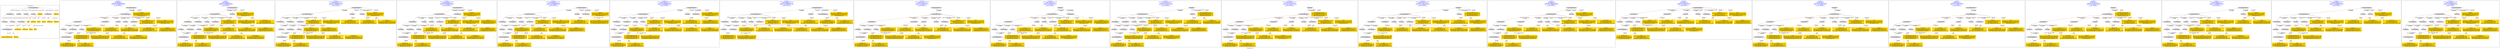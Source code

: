 digraph n0 {
fontcolor="blue"
remincross="true"
label="s29-gilcrease.csv"
subgraph cluster_0 {
label="1-correct model"
n2[style="filled",color="white",fillcolor="lightgray",label="E12_Production1"];
n3[style="filled",color="white",fillcolor="lightgray",label="E21_Person1"];
n4[style="filled",color="white",fillcolor="lightgray",label="E55_Type3"];
n5[style="filled",color="white",fillcolor="lightgray",label="E52_Time-Span1"];
n6[style="filled",color="white",fillcolor="lightgray",label="E82_Actor_Appellation1"];
n7[shape="plaintext",style="filled",fillcolor="gold",label="Attribution_URI"];
n8[style="filled",color="white",fillcolor="lightgray",label="E22_Man-Made_Object1"];
n9[style="filled",color="white",fillcolor="lightgray",label="E35_Title1"];
n10[style="filled",color="white",fillcolor="lightgray",label="E55_Type1"];
n11[style="filled",color="white",fillcolor="lightgray",label="E55_Type2"];
n12[shape="plaintext",style="filled",fillcolor="gold",label="Description"];
n13[style="filled",color="white",fillcolor="lightgray",label="E54_Dimension1"];
n14[shape="plaintext",style="filled",fillcolor="gold",label="Object_URI"];
n15[shape="plaintext",style="filled",fillcolor="gold",label="Title"];
n16[shape="plaintext",style="filled",fillcolor="gold",label="Dated"];
n17[shape="plaintext",style="filled",fillcolor="gold",label="Dimensions"];
n18[shape="plaintext",style="filled",fillcolor="gold",label="Culture_URI"];
n19[shape="plaintext",style="filled",fillcolor="gold",label="Culture"];
n20[shape="plaintext",style="filled",fillcolor="gold",label="Type_URI"];
n21[shape="plaintext",style="filled",fillcolor="gold",label="Object Name"];
n22[shape="plaintext",style="filled",fillcolor="gold",label="Medium_URI"];
n23[shape="plaintext",style="filled",fillcolor="gold",label="Medium"];
n24[shape="plaintext",style="filled",fillcolor="gold",label="Attribution_Appellation_URI"];
n25[shape="plaintext",style="filled",fillcolor="gold",label="Attribution"];
}
subgraph cluster_1 {
label="candidate 0\nlink coherence:1.0\nnode coherence:1.0\nconfidence:0.43689500203641546\nmapping score:0.5265840482978528\ncost:23.9996\n-precision:0.5-recall:0.52"
n27[style="filled",color="white",fillcolor="lightgray",label="E12_Production1"];
n28[style="filled",color="white",fillcolor="lightgray",label="E21_Person1"];
n29[style="filled",color="white",fillcolor="lightgray",label="E52_Time-Span2"];
n30[style="filled",color="white",fillcolor="lightgray",label="E55_Type1"];
n31[style="filled",color="white",fillcolor="lightgray",label="E82_Actor_Appellation1"];
n32[style="filled",color="white",fillcolor="lightgray",label="E22_Man-Made_Object1"];
n33[style="filled",color="white",fillcolor="lightgray",label="E54_Dimension1"];
n34[style="filled",color="white",fillcolor="lightgray",label="E55_Type2"];
n35[style="filled",color="white",fillcolor="lightgray",label="E55_Type3"];
n36[style="filled",color="white",fillcolor="lightgray",label="E8_Acquisition1"];
n37[style="filled",color="white",fillcolor="lightgray",label="E33_Linguistic_Object2"];
n38[shape="plaintext",style="filled",fillcolor="gold",label="Dated\n[E52_Time-Span,P82_at_some_time_within,0.528]\n[E52_Time-Span,P82a_begin_of_the_begin,0.191]\n[E52_Time-Span,P82b_end_of_the_end,0.149]\n[E73_Information_Object,P3_has_note,0.132]"];
n39[shape="plaintext",style="filled",fillcolor="gold",label="Description\n[E73_Information_Object,P3_has_note,0.363]\n[E33_Linguistic_Object,P3_has_note,0.307]\n[E22_Man-Made_Object,P3_has_note,0.2]\n[E55_Type,label,0.13]"];
n40[shape="plaintext",style="filled",fillcolor="gold",label="Object_URI\n[E22_Man-Made_Object,classLink,0.617]\n[E38_Image,classLink,0.142]\n[E21_Person,classLink,0.13]\n[E82_Actor_Appellation,classLink,0.111]"];
n41[shape="plaintext",style="filled",fillcolor="gold",label="Attribution_URI\n[E21_Person,classLink,0.442]\n[E82_Actor_Appellation,classLink,0.379]\n[E22_Man-Made_Object,classLink,0.091]\n[E38_Image,classLink,0.088]"];
n42[shape="plaintext",style="filled",fillcolor="gold",label="Attribution_Appellation_URI\n[E82_Actor_Appellation,classLink,0.834]\n[E21_Person,classLink,0.118]\n[E22_Man-Made_Object,classLink,0.025]\n[E38_Image,classLink,0.024]"];
n43[shape="plaintext",style="filled",fillcolor="gold",label="Culture_URI\n[E55_Type,classLink,0.519]\n[E74_Group,classLink,0.238]\n[E57_Material,classLink,0.235]\n[E73_Information_Object,P3_has_note,0.008]"];
n44[shape="plaintext",style="filled",fillcolor="gold",label="Culture\n[E22_Man-Made_Object,classLink,0.313]\n[E35_Title,label,0.305]\n[E82_Actor_Appellation,label,0.238]\n[E33_Linguistic_Object,P3_has_note,0.144]"];
n45[shape="plaintext",style="filled",fillcolor="gold",label="Type_URI\n[E55_Type,classLink,0.619]\n[E57_Material,classLink,0.197]\n[E74_Group,classLink,0.184]\n[E73_Information_Object,P3_has_note,0.0]"];
n46[shape="plaintext",style="filled",fillcolor="gold",label="Medium\n[E55_Type,label,0.483]\n[E29_Design_or_Procedure,P3_has_note,0.443]\n[E73_Information_Object,P3_has_note,0.038]\n[E33_Linguistic_Object,P3_has_note,0.036]"];
n47[shape="plaintext",style="filled",fillcolor="gold",label="Title\n[E73_Information_Object,P3_has_note,0.322]\n[E33_Linguistic_Object,P3_has_note,0.263]\n[E22_Man-Made_Object,P3_has_note,0.237]\n[E35_Title,label,0.178]"];
n48[shape="plaintext",style="filled",fillcolor="gold",label="Dimensions\n[E54_Dimension,P3_has_note,0.917]\n[E82_Actor_Appellation,label,0.031]\n[E22_Man-Made_Object,classLink,0.026]\n[E38_Image,classLink,0.025]"];
n49[shape="plaintext",style="filled",fillcolor="gold",label="Object Name\n[E55_Type,label,0.596]\n[E29_Design_or_Procedure,P3_has_note,0.192]\n[E73_Information_Object,P3_has_note,0.117]\n[E22_Man-Made_Object,P3_has_note,0.095]"];
n50[shape="plaintext",style="filled",fillcolor="gold",label="Medium_URI\n[E55_Type,classLink,0.405]\n[E57_Material,classLink,0.396]\n[E74_Group,classLink,0.195]\n[E29_Design_or_Procedure,P3_has_note,0.005]"];
n51[shape="plaintext",style="filled",fillcolor="gold",label="Attribution\n[E82_Actor_Appellation,label,0.495]\n[E22_Man-Made_Object,classLink,0.228]\n[E8_Acquisition,P3_has_note,0.154]\n[E73_Information_Object,P3_has_note,0.124]"];
}
subgraph cluster_2 {
label="candidate 1\nlink coherence:1.0\nnode coherence:1.0\nconfidence:0.43689500203641546\nmapping score:0.5265840482978528\ncost:23.99962\n-precision:0.5-recall:0.52"
n53[style="filled",color="white",fillcolor="lightgray",label="E12_Production1"];
n54[style="filled",color="white",fillcolor="lightgray",label="E21_Person1"];
n55[style="filled",color="white",fillcolor="lightgray",label="E52_Time-Span2"];
n56[style="filled",color="white",fillcolor="lightgray",label="E55_Type1"];
n57[style="filled",color="white",fillcolor="lightgray",label="E82_Actor_Appellation1"];
n58[style="filled",color="white",fillcolor="lightgray",label="E22_Man-Made_Object1"];
n59[style="filled",color="white",fillcolor="lightgray",label="E54_Dimension1"];
n60[style="filled",color="white",fillcolor="lightgray",label="E55_Type3"];
n61[style="filled",color="white",fillcolor="lightgray",label="E8_Acquisition1"];
n62[style="filled",color="white",fillcolor="lightgray",label="E33_Linguistic_Object2"];
n63[style="filled",color="white",fillcolor="lightgray",label="E55_Type4"];
n64[shape="plaintext",style="filled",fillcolor="gold",label="Dated\n[E52_Time-Span,P82_at_some_time_within,0.528]\n[E52_Time-Span,P82a_begin_of_the_begin,0.191]\n[E52_Time-Span,P82b_end_of_the_end,0.149]\n[E73_Information_Object,P3_has_note,0.132]"];
n65[shape="plaintext",style="filled",fillcolor="gold",label="Description\n[E73_Information_Object,P3_has_note,0.363]\n[E33_Linguistic_Object,P3_has_note,0.307]\n[E22_Man-Made_Object,P3_has_note,0.2]\n[E55_Type,label,0.13]"];
n66[shape="plaintext",style="filled",fillcolor="gold",label="Object_URI\n[E22_Man-Made_Object,classLink,0.617]\n[E38_Image,classLink,0.142]\n[E21_Person,classLink,0.13]\n[E82_Actor_Appellation,classLink,0.111]"];
n67[shape="plaintext",style="filled",fillcolor="gold",label="Attribution_URI\n[E21_Person,classLink,0.442]\n[E82_Actor_Appellation,classLink,0.379]\n[E22_Man-Made_Object,classLink,0.091]\n[E38_Image,classLink,0.088]"];
n68[shape="plaintext",style="filled",fillcolor="gold",label="Attribution_Appellation_URI\n[E82_Actor_Appellation,classLink,0.834]\n[E21_Person,classLink,0.118]\n[E22_Man-Made_Object,classLink,0.025]\n[E38_Image,classLink,0.024]"];
n69[shape="plaintext",style="filled",fillcolor="gold",label="Culture_URI\n[E55_Type,classLink,0.519]\n[E74_Group,classLink,0.238]\n[E57_Material,classLink,0.235]\n[E73_Information_Object,P3_has_note,0.008]"];
n70[shape="plaintext",style="filled",fillcolor="gold",label="Medium_URI\n[E55_Type,classLink,0.405]\n[E57_Material,classLink,0.396]\n[E74_Group,classLink,0.195]\n[E29_Design_or_Procedure,P3_has_note,0.005]"];
n71[shape="plaintext",style="filled",fillcolor="gold",label="Culture\n[E22_Man-Made_Object,classLink,0.313]\n[E35_Title,label,0.305]\n[E82_Actor_Appellation,label,0.238]\n[E33_Linguistic_Object,P3_has_note,0.144]"];
n72[shape="plaintext",style="filled",fillcolor="gold",label="Title\n[E73_Information_Object,P3_has_note,0.322]\n[E33_Linguistic_Object,P3_has_note,0.263]\n[E22_Man-Made_Object,P3_has_note,0.237]\n[E35_Title,label,0.178]"];
n73[shape="plaintext",style="filled",fillcolor="gold",label="Dimensions\n[E54_Dimension,P3_has_note,0.917]\n[E82_Actor_Appellation,label,0.031]\n[E22_Man-Made_Object,classLink,0.026]\n[E38_Image,classLink,0.025]"];
n74[shape="plaintext",style="filled",fillcolor="gold",label="Object Name\n[E55_Type,label,0.596]\n[E29_Design_or_Procedure,P3_has_note,0.192]\n[E73_Information_Object,P3_has_note,0.117]\n[E22_Man-Made_Object,P3_has_note,0.095]"];
n75[shape="plaintext",style="filled",fillcolor="gold",label="Type_URI\n[E55_Type,classLink,0.619]\n[E57_Material,classLink,0.197]\n[E74_Group,classLink,0.184]\n[E73_Information_Object,P3_has_note,0.0]"];
n76[shape="plaintext",style="filled",fillcolor="gold",label="Attribution\n[E82_Actor_Appellation,label,0.495]\n[E22_Man-Made_Object,classLink,0.228]\n[E8_Acquisition,P3_has_note,0.154]\n[E73_Information_Object,P3_has_note,0.124]"];
n77[shape="plaintext",style="filled",fillcolor="gold",label="Medium\n[E55_Type,label,0.483]\n[E29_Design_or_Procedure,P3_has_note,0.443]\n[E73_Information_Object,P3_has_note,0.038]\n[E33_Linguistic_Object,P3_has_note,0.036]"];
}
subgraph cluster_3 {
label="candidate 10\nlink coherence:0.9583333333333334\nnode coherence:1.0\nconfidence:0.43689500203641546\nmapping score:0.5265840482978528\ncost:123.009622\n-precision:0.46-recall:0.48"
n79[style="filled",color="white",fillcolor="lightgray",label="E12_Production1"];
n80[style="filled",color="white",fillcolor="lightgray",label="E21_Person1"];
n81[style="filled",color="white",fillcolor="lightgray",label="E52_Time-Span2"];
n82[style="filled",color="white",fillcolor="lightgray",label="E55_Type1"];
n83[style="filled",color="white",fillcolor="lightgray",label="E82_Actor_Appellation1"];
n84[style="filled",color="white",fillcolor="lightgray",label="E22_Man-Made_Object1"];
n85[style="filled",color="white",fillcolor="lightgray",label="E54_Dimension1"];
n86[style="filled",color="white",fillcolor="lightgray",label="E8_Acquisition1"];
n87[style="filled",color="white",fillcolor="lightgray",label="E33_Linguistic_Object2"];
n88[style="filled",color="white",fillcolor="lightgray",label="E55_Type4"];
n89[style="filled",color="white",fillcolor="lightgray",label="E55_Type3"];
n90[shape="plaintext",style="filled",fillcolor="gold",label="Dated\n[E52_Time-Span,P82_at_some_time_within,0.528]\n[E52_Time-Span,P82a_begin_of_the_begin,0.191]\n[E52_Time-Span,P82b_end_of_the_end,0.149]\n[E73_Information_Object,P3_has_note,0.132]"];
n91[shape="plaintext",style="filled",fillcolor="gold",label="Description\n[E73_Information_Object,P3_has_note,0.363]\n[E33_Linguistic_Object,P3_has_note,0.307]\n[E22_Man-Made_Object,P3_has_note,0.2]\n[E55_Type,label,0.13]"];
n92[shape="plaintext",style="filled",fillcolor="gold",label="Object_URI\n[E22_Man-Made_Object,classLink,0.617]\n[E38_Image,classLink,0.142]\n[E21_Person,classLink,0.13]\n[E82_Actor_Appellation,classLink,0.111]"];
n93[shape="plaintext",style="filled",fillcolor="gold",label="Attribution_URI\n[E21_Person,classLink,0.442]\n[E82_Actor_Appellation,classLink,0.379]\n[E22_Man-Made_Object,classLink,0.091]\n[E38_Image,classLink,0.088]"];
n94[shape="plaintext",style="filled",fillcolor="gold",label="Attribution_Appellation_URI\n[E82_Actor_Appellation,classLink,0.834]\n[E21_Person,classLink,0.118]\n[E22_Man-Made_Object,classLink,0.025]\n[E38_Image,classLink,0.024]"];
n95[shape="plaintext",style="filled",fillcolor="gold",label="Culture_URI\n[E55_Type,classLink,0.519]\n[E74_Group,classLink,0.238]\n[E57_Material,classLink,0.235]\n[E73_Information_Object,P3_has_note,0.008]"];
n96[shape="plaintext",style="filled",fillcolor="gold",label="Medium_URI\n[E55_Type,classLink,0.405]\n[E57_Material,classLink,0.396]\n[E74_Group,classLink,0.195]\n[E29_Design_or_Procedure,P3_has_note,0.005]"];
n97[shape="plaintext",style="filled",fillcolor="gold",label="Culture\n[E22_Man-Made_Object,classLink,0.313]\n[E35_Title,label,0.305]\n[E82_Actor_Appellation,label,0.238]\n[E33_Linguistic_Object,P3_has_note,0.144]"];
n98[shape="plaintext",style="filled",fillcolor="gold",label="Title\n[E73_Information_Object,P3_has_note,0.322]\n[E33_Linguistic_Object,P3_has_note,0.263]\n[E22_Man-Made_Object,P3_has_note,0.237]\n[E35_Title,label,0.178]"];
n99[shape="plaintext",style="filled",fillcolor="gold",label="Dimensions\n[E54_Dimension,P3_has_note,0.917]\n[E82_Actor_Appellation,label,0.031]\n[E22_Man-Made_Object,classLink,0.026]\n[E38_Image,classLink,0.025]"];
n100[shape="plaintext",style="filled",fillcolor="gold",label="Object Name\n[E55_Type,label,0.596]\n[E29_Design_or_Procedure,P3_has_note,0.192]\n[E73_Information_Object,P3_has_note,0.117]\n[E22_Man-Made_Object,P3_has_note,0.095]"];
n101[shape="plaintext",style="filled",fillcolor="gold",label="Type_URI\n[E55_Type,classLink,0.619]\n[E57_Material,classLink,0.197]\n[E74_Group,classLink,0.184]\n[E73_Information_Object,P3_has_note,0.0]"];
n102[shape="plaintext",style="filled",fillcolor="gold",label="Attribution\n[E82_Actor_Appellation,label,0.495]\n[E22_Man-Made_Object,classLink,0.228]\n[E8_Acquisition,P3_has_note,0.154]\n[E73_Information_Object,P3_has_note,0.124]"];
n103[shape="plaintext",style="filled",fillcolor="gold",label="Medium\n[E55_Type,label,0.483]\n[E29_Design_or_Procedure,P3_has_note,0.443]\n[E73_Information_Object,P3_has_note,0.038]\n[E33_Linguistic_Object,P3_has_note,0.036]"];
}
subgraph cluster_4 {
label="candidate 11\nlink coherence:0.9583333333333334\nnode coherence:1.0\nconfidence:0.43689500203641546\nmapping score:0.5265840482978528\ncost:123.009652\n-precision:0.46-recall:0.48"
n105[style="filled",color="white",fillcolor="lightgray",label="E12_Production1"];
n106[style="filled",color="white",fillcolor="lightgray",label="E21_Person1"];
n107[style="filled",color="white",fillcolor="lightgray",label="E52_Time-Span2"];
n108[style="filled",color="white",fillcolor="lightgray",label="E55_Type1"];
n109[style="filled",color="white",fillcolor="lightgray",label="E82_Actor_Appellation1"];
n110[style="filled",color="white",fillcolor="lightgray",label="E22_Man-Made_Object1"];
n111[style="filled",color="white",fillcolor="lightgray",label="E55_Type2"];
n112[style="filled",color="white",fillcolor="lightgray",label="E55_Type3"];
n113[style="filled",color="white",fillcolor="lightgray",label="E8_Acquisition1"];
n114[style="filled",color="white",fillcolor="lightgray",label="E33_Linguistic_Object2"];
n115[style="filled",color="white",fillcolor="lightgray",label="E54_Dimension1"];
n116[shape="plaintext",style="filled",fillcolor="gold",label="Dated\n[E52_Time-Span,P82_at_some_time_within,0.528]\n[E52_Time-Span,P82a_begin_of_the_begin,0.191]\n[E52_Time-Span,P82b_end_of_the_end,0.149]\n[E73_Information_Object,P3_has_note,0.132]"];
n117[shape="plaintext",style="filled",fillcolor="gold",label="Description\n[E73_Information_Object,P3_has_note,0.363]\n[E33_Linguistic_Object,P3_has_note,0.307]\n[E22_Man-Made_Object,P3_has_note,0.2]\n[E55_Type,label,0.13]"];
n118[shape="plaintext",style="filled",fillcolor="gold",label="Object_URI\n[E22_Man-Made_Object,classLink,0.617]\n[E38_Image,classLink,0.142]\n[E21_Person,classLink,0.13]\n[E82_Actor_Appellation,classLink,0.111]"];
n119[shape="plaintext",style="filled",fillcolor="gold",label="Attribution_URI\n[E21_Person,classLink,0.442]\n[E82_Actor_Appellation,classLink,0.379]\n[E22_Man-Made_Object,classLink,0.091]\n[E38_Image,classLink,0.088]"];
n120[shape="plaintext",style="filled",fillcolor="gold",label="Attribution_Appellation_URI\n[E82_Actor_Appellation,classLink,0.834]\n[E21_Person,classLink,0.118]\n[E22_Man-Made_Object,classLink,0.025]\n[E38_Image,classLink,0.024]"];
n121[shape="plaintext",style="filled",fillcolor="gold",label="Culture_URI\n[E55_Type,classLink,0.519]\n[E74_Group,classLink,0.238]\n[E57_Material,classLink,0.235]\n[E73_Information_Object,P3_has_note,0.008]"];
n122[shape="plaintext",style="filled",fillcolor="gold",label="Culture\n[E22_Man-Made_Object,classLink,0.313]\n[E35_Title,label,0.305]\n[E82_Actor_Appellation,label,0.238]\n[E33_Linguistic_Object,P3_has_note,0.144]"];
n123[shape="plaintext",style="filled",fillcolor="gold",label="Type_URI\n[E55_Type,classLink,0.619]\n[E57_Material,classLink,0.197]\n[E74_Group,classLink,0.184]\n[E73_Information_Object,P3_has_note,0.0]"];
n124[shape="plaintext",style="filled",fillcolor="gold",label="Medium\n[E55_Type,label,0.483]\n[E29_Design_or_Procedure,P3_has_note,0.443]\n[E73_Information_Object,P3_has_note,0.038]\n[E33_Linguistic_Object,P3_has_note,0.036]"];
n125[shape="plaintext",style="filled",fillcolor="gold",label="Title\n[E73_Information_Object,P3_has_note,0.322]\n[E33_Linguistic_Object,P3_has_note,0.263]\n[E22_Man-Made_Object,P3_has_note,0.237]\n[E35_Title,label,0.178]"];
n126[shape="plaintext",style="filled",fillcolor="gold",label="Dimensions\n[E54_Dimension,P3_has_note,0.917]\n[E82_Actor_Appellation,label,0.031]\n[E22_Man-Made_Object,classLink,0.026]\n[E38_Image,classLink,0.025]"];
n127[shape="plaintext",style="filled",fillcolor="gold",label="Object Name\n[E55_Type,label,0.596]\n[E29_Design_or_Procedure,P3_has_note,0.192]\n[E73_Information_Object,P3_has_note,0.117]\n[E22_Man-Made_Object,P3_has_note,0.095]"];
n128[shape="plaintext",style="filled",fillcolor="gold",label="Medium_URI\n[E55_Type,classLink,0.405]\n[E57_Material,classLink,0.396]\n[E74_Group,classLink,0.195]\n[E29_Design_or_Procedure,P3_has_note,0.005]"];
n129[shape="plaintext",style="filled",fillcolor="gold",label="Attribution\n[E82_Actor_Appellation,label,0.495]\n[E22_Man-Made_Object,classLink,0.228]\n[E8_Acquisition,P3_has_note,0.154]\n[E73_Information_Object,P3_has_note,0.124]"];
}
subgraph cluster_5 {
label="candidate 12\nlink coherence:0.9583333333333334\nnode coherence:1.0\nconfidence:0.43689500203641546\nmapping score:0.5265840482978528\ncost:123.009672\n-precision:0.46-recall:0.48"
n131[style="filled",color="white",fillcolor="lightgray",label="E12_Production1"];
n132[style="filled",color="white",fillcolor="lightgray",label="E21_Person1"];
n133[style="filled",color="white",fillcolor="lightgray",label="E55_Type1"];
n134[style="filled",color="white",fillcolor="lightgray",label="E82_Actor_Appellation1"];
n135[style="filled",color="white",fillcolor="lightgray",label="E22_Man-Made_Object1"];
n136[style="filled",color="white",fillcolor="lightgray",label="E54_Dimension1"];
n137[style="filled",color="white",fillcolor="lightgray",label="E55_Type3"];
n138[style="filled",color="white",fillcolor="lightgray",label="E8_Acquisition1"];
n139[style="filled",color="white",fillcolor="lightgray",label="E33_Linguistic_Object2"];
n140[style="filled",color="white",fillcolor="lightgray",label="E55_Type4"];
n141[style="filled",color="white",fillcolor="lightgray",label="E52_Time-Span2"];
n142[shape="plaintext",style="filled",fillcolor="gold",label="Dated\n[E52_Time-Span,P82_at_some_time_within,0.528]\n[E52_Time-Span,P82a_begin_of_the_begin,0.191]\n[E52_Time-Span,P82b_end_of_the_end,0.149]\n[E73_Information_Object,P3_has_note,0.132]"];
n143[shape="plaintext",style="filled",fillcolor="gold",label="Description\n[E73_Information_Object,P3_has_note,0.363]\n[E33_Linguistic_Object,P3_has_note,0.307]\n[E22_Man-Made_Object,P3_has_note,0.2]\n[E55_Type,label,0.13]"];
n144[shape="plaintext",style="filled",fillcolor="gold",label="Object_URI\n[E22_Man-Made_Object,classLink,0.617]\n[E38_Image,classLink,0.142]\n[E21_Person,classLink,0.13]\n[E82_Actor_Appellation,classLink,0.111]"];
n145[shape="plaintext",style="filled",fillcolor="gold",label="Attribution_URI\n[E21_Person,classLink,0.442]\n[E82_Actor_Appellation,classLink,0.379]\n[E22_Man-Made_Object,classLink,0.091]\n[E38_Image,classLink,0.088]"];
n146[shape="plaintext",style="filled",fillcolor="gold",label="Attribution_Appellation_URI\n[E82_Actor_Appellation,classLink,0.834]\n[E21_Person,classLink,0.118]\n[E22_Man-Made_Object,classLink,0.025]\n[E38_Image,classLink,0.024]"];
n147[shape="plaintext",style="filled",fillcolor="gold",label="Culture_URI\n[E55_Type,classLink,0.519]\n[E74_Group,classLink,0.238]\n[E57_Material,classLink,0.235]\n[E73_Information_Object,P3_has_note,0.008]"];
n148[shape="plaintext",style="filled",fillcolor="gold",label="Medium_URI\n[E55_Type,classLink,0.405]\n[E57_Material,classLink,0.396]\n[E74_Group,classLink,0.195]\n[E29_Design_or_Procedure,P3_has_note,0.005]"];
n149[shape="plaintext",style="filled",fillcolor="gold",label="Culture\n[E22_Man-Made_Object,classLink,0.313]\n[E35_Title,label,0.305]\n[E82_Actor_Appellation,label,0.238]\n[E33_Linguistic_Object,P3_has_note,0.144]"];
n150[shape="plaintext",style="filled",fillcolor="gold",label="Title\n[E73_Information_Object,P3_has_note,0.322]\n[E33_Linguistic_Object,P3_has_note,0.263]\n[E22_Man-Made_Object,P3_has_note,0.237]\n[E35_Title,label,0.178]"];
n151[shape="plaintext",style="filled",fillcolor="gold",label="Dimensions\n[E54_Dimension,P3_has_note,0.917]\n[E82_Actor_Appellation,label,0.031]\n[E22_Man-Made_Object,classLink,0.026]\n[E38_Image,classLink,0.025]"];
n152[shape="plaintext",style="filled",fillcolor="gold",label="Object Name\n[E55_Type,label,0.596]\n[E29_Design_or_Procedure,P3_has_note,0.192]\n[E73_Information_Object,P3_has_note,0.117]\n[E22_Man-Made_Object,P3_has_note,0.095]"];
n153[shape="plaintext",style="filled",fillcolor="gold",label="Type_URI\n[E55_Type,classLink,0.619]\n[E57_Material,classLink,0.197]\n[E74_Group,classLink,0.184]\n[E73_Information_Object,P3_has_note,0.0]"];
n154[shape="plaintext",style="filled",fillcolor="gold",label="Attribution\n[E82_Actor_Appellation,label,0.495]\n[E22_Man-Made_Object,classLink,0.228]\n[E8_Acquisition,P3_has_note,0.154]\n[E73_Information_Object,P3_has_note,0.124]"];
n155[shape="plaintext",style="filled",fillcolor="gold",label="Medium\n[E55_Type,label,0.483]\n[E29_Design_or_Procedure,P3_has_note,0.443]\n[E73_Information_Object,P3_has_note,0.038]\n[E33_Linguistic_Object,P3_has_note,0.036]"];
}
subgraph cluster_6 {
label="candidate 13\nlink coherence:0.9583333333333334\nnode coherence:1.0\nconfidence:0.43689500203641546\nmapping score:0.5265840482978528\ncost:123.009682\n-precision:0.54-recall:0.57"
n157[style="filled",color="white",fillcolor="lightgray",label="E12_Production1"];
n158[style="filled",color="white",fillcolor="lightgray",label="E21_Person1"];
n159[style="filled",color="white",fillcolor="lightgray",label="E52_Time-Span2"];
n160[style="filled",color="white",fillcolor="lightgray",label="E82_Actor_Appellation1"];
n161[style="filled",color="white",fillcolor="lightgray",label="E22_Man-Made_Object1"];
n162[style="filled",color="white",fillcolor="lightgray",label="E54_Dimension1"];
n163[style="filled",color="white",fillcolor="lightgray",label="E55_Type2"];
n164[style="filled",color="white",fillcolor="lightgray",label="E55_Type3"];
n165[style="filled",color="white",fillcolor="lightgray",label="E33_Linguistic_Object2"];
n166[style="filled",color="white",fillcolor="lightgray",label="E55_Type4"];
n167[style="filled",color="white",fillcolor="lightgray",label="E8_Acquisition1"];
n168[shape="plaintext",style="filled",fillcolor="gold",label="Dated\n[E52_Time-Span,P82_at_some_time_within,0.528]\n[E52_Time-Span,P82a_begin_of_the_begin,0.191]\n[E52_Time-Span,P82b_end_of_the_end,0.149]\n[E73_Information_Object,P3_has_note,0.132]"];
n169[shape="plaintext",style="filled",fillcolor="gold",label="Description\n[E73_Information_Object,P3_has_note,0.363]\n[E33_Linguistic_Object,P3_has_note,0.307]\n[E22_Man-Made_Object,P3_has_note,0.2]\n[E55_Type,label,0.13]"];
n170[shape="plaintext",style="filled",fillcolor="gold",label="Object_URI\n[E22_Man-Made_Object,classLink,0.617]\n[E38_Image,classLink,0.142]\n[E21_Person,classLink,0.13]\n[E82_Actor_Appellation,classLink,0.111]"];
n171[shape="plaintext",style="filled",fillcolor="gold",label="Attribution_URI\n[E21_Person,classLink,0.442]\n[E82_Actor_Appellation,classLink,0.379]\n[E22_Man-Made_Object,classLink,0.091]\n[E38_Image,classLink,0.088]"];
n172[shape="plaintext",style="filled",fillcolor="gold",label="Attribution_Appellation_URI\n[E82_Actor_Appellation,classLink,0.834]\n[E21_Person,classLink,0.118]\n[E22_Man-Made_Object,classLink,0.025]\n[E38_Image,classLink,0.024]"];
n173[shape="plaintext",style="filled",fillcolor="gold",label="Medium_URI\n[E55_Type,classLink,0.405]\n[E57_Material,classLink,0.396]\n[E74_Group,classLink,0.195]\n[E29_Design_or_Procedure,P3_has_note,0.005]"];
n174[shape="plaintext",style="filled",fillcolor="gold",label="Culture\n[E22_Man-Made_Object,classLink,0.313]\n[E35_Title,label,0.305]\n[E82_Actor_Appellation,label,0.238]\n[E33_Linguistic_Object,P3_has_note,0.144]"];
n175[shape="plaintext",style="filled",fillcolor="gold",label="Culture_URI\n[E55_Type,classLink,0.519]\n[E74_Group,classLink,0.238]\n[E57_Material,classLink,0.235]\n[E73_Information_Object,P3_has_note,0.008]"];
n176[shape="plaintext",style="filled",fillcolor="gold",label="Object Name\n[E55_Type,label,0.596]\n[E29_Design_or_Procedure,P3_has_note,0.192]\n[E73_Information_Object,P3_has_note,0.117]\n[E22_Man-Made_Object,P3_has_note,0.095]"];
n177[shape="plaintext",style="filled",fillcolor="gold",label="Title\n[E73_Information_Object,P3_has_note,0.322]\n[E33_Linguistic_Object,P3_has_note,0.263]\n[E22_Man-Made_Object,P3_has_note,0.237]\n[E35_Title,label,0.178]"];
n178[shape="plaintext",style="filled",fillcolor="gold",label="Dimensions\n[E54_Dimension,P3_has_note,0.917]\n[E82_Actor_Appellation,label,0.031]\n[E22_Man-Made_Object,classLink,0.026]\n[E38_Image,classLink,0.025]"];
n179[shape="plaintext",style="filled",fillcolor="gold",label="Type_URI\n[E55_Type,classLink,0.619]\n[E57_Material,classLink,0.197]\n[E74_Group,classLink,0.184]\n[E73_Information_Object,P3_has_note,0.0]"];
n180[shape="plaintext",style="filled",fillcolor="gold",label="Attribution\n[E82_Actor_Appellation,label,0.495]\n[E22_Man-Made_Object,classLink,0.228]\n[E8_Acquisition,P3_has_note,0.154]\n[E73_Information_Object,P3_has_note,0.124]"];
n181[shape="plaintext",style="filled",fillcolor="gold",label="Medium\n[E55_Type,label,0.483]\n[E29_Design_or_Procedure,P3_has_note,0.443]\n[E73_Information_Object,P3_has_note,0.038]\n[E33_Linguistic_Object,P3_has_note,0.036]"];
}
subgraph cluster_7 {
label="candidate 14\nlink coherence:0.9583333333333334\nnode coherence:1.0\nconfidence:0.43689500203641546\nmapping score:0.5265840482978528\ncost:123.009712\n-precision:0.5-recall:0.52"
n183[style="filled",color="white",fillcolor="lightgray",label="E12_Production1"];
n184[style="filled",color="white",fillcolor="lightgray",label="E21_Person1"];
n185[style="filled",color="white",fillcolor="lightgray",label="E52_Time-Span2"];
n186[style="filled",color="white",fillcolor="lightgray",label="E22_Man-Made_Object1"];
n187[style="filled",color="white",fillcolor="lightgray",label="E54_Dimension1"];
n188[style="filled",color="white",fillcolor="lightgray",label="E55_Type2"];
n189[style="filled",color="white",fillcolor="lightgray",label="E55_Type3"];
n190[style="filled",color="white",fillcolor="lightgray",label="E8_Acquisition1"];
n191[style="filled",color="white",fillcolor="lightgray",label="E33_Linguistic_Object2"];
n192[style="filled",color="white",fillcolor="lightgray",label="E55_Type4"];
n193[style="filled",color="white",fillcolor="lightgray",label="E82_Actor_Appellation1"];
n194[shape="plaintext",style="filled",fillcolor="gold",label="Dated\n[E52_Time-Span,P82_at_some_time_within,0.528]\n[E52_Time-Span,P82a_begin_of_the_begin,0.191]\n[E52_Time-Span,P82b_end_of_the_end,0.149]\n[E73_Information_Object,P3_has_note,0.132]"];
n195[shape="plaintext",style="filled",fillcolor="gold",label="Description\n[E73_Information_Object,P3_has_note,0.363]\n[E33_Linguistic_Object,P3_has_note,0.307]\n[E22_Man-Made_Object,P3_has_note,0.2]\n[E55_Type,label,0.13]"];
n196[shape="plaintext",style="filled",fillcolor="gold",label="Object_URI\n[E22_Man-Made_Object,classLink,0.617]\n[E38_Image,classLink,0.142]\n[E21_Person,classLink,0.13]\n[E82_Actor_Appellation,classLink,0.111]"];
n197[shape="plaintext",style="filled",fillcolor="gold",label="Attribution_URI\n[E21_Person,classLink,0.442]\n[E82_Actor_Appellation,classLink,0.379]\n[E22_Man-Made_Object,classLink,0.091]\n[E38_Image,classLink,0.088]"];
n198[shape="plaintext",style="filled",fillcolor="gold",label="Attribution_Appellation_URI\n[E82_Actor_Appellation,classLink,0.834]\n[E21_Person,classLink,0.118]\n[E22_Man-Made_Object,classLink,0.025]\n[E38_Image,classLink,0.024]"];
n199[shape="plaintext",style="filled",fillcolor="gold",label="Medium_URI\n[E55_Type,classLink,0.405]\n[E57_Material,classLink,0.396]\n[E74_Group,classLink,0.195]\n[E29_Design_or_Procedure,P3_has_note,0.005]"];
n200[shape="plaintext",style="filled",fillcolor="gold",label="Culture\n[E22_Man-Made_Object,classLink,0.313]\n[E35_Title,label,0.305]\n[E82_Actor_Appellation,label,0.238]\n[E33_Linguistic_Object,P3_has_note,0.144]"];
n201[shape="plaintext",style="filled",fillcolor="gold",label="Culture_URI\n[E55_Type,classLink,0.519]\n[E74_Group,classLink,0.238]\n[E57_Material,classLink,0.235]\n[E73_Information_Object,P3_has_note,0.008]"];
n202[shape="plaintext",style="filled",fillcolor="gold",label="Object Name\n[E55_Type,label,0.596]\n[E29_Design_or_Procedure,P3_has_note,0.192]\n[E73_Information_Object,P3_has_note,0.117]\n[E22_Man-Made_Object,P3_has_note,0.095]"];
n203[shape="plaintext",style="filled",fillcolor="gold",label="Title\n[E73_Information_Object,P3_has_note,0.322]\n[E33_Linguistic_Object,P3_has_note,0.263]\n[E22_Man-Made_Object,P3_has_note,0.237]\n[E35_Title,label,0.178]"];
n204[shape="plaintext",style="filled",fillcolor="gold",label="Dimensions\n[E54_Dimension,P3_has_note,0.917]\n[E82_Actor_Appellation,label,0.031]\n[E22_Man-Made_Object,classLink,0.026]\n[E38_Image,classLink,0.025]"];
n205[shape="plaintext",style="filled",fillcolor="gold",label="Type_URI\n[E55_Type,classLink,0.619]\n[E57_Material,classLink,0.197]\n[E74_Group,classLink,0.184]\n[E73_Information_Object,P3_has_note,0.0]"];
n206[shape="plaintext",style="filled",fillcolor="gold",label="Attribution\n[E82_Actor_Appellation,label,0.495]\n[E22_Man-Made_Object,classLink,0.228]\n[E8_Acquisition,P3_has_note,0.154]\n[E73_Information_Object,P3_has_note,0.124]"];
n207[shape="plaintext",style="filled",fillcolor="gold",label="Medium\n[E55_Type,label,0.483]\n[E29_Design_or_Procedure,P3_has_note,0.443]\n[E73_Information_Object,P3_has_note,0.038]\n[E33_Linguistic_Object,P3_has_note,0.036]"];
}
subgraph cluster_8 {
label="candidate 15\nlink coherence:0.9583333333333334\nnode coherence:1.0\nconfidence:0.4242280773599374\nmapping score:0.534266501977122\ncost:23.99961\n-precision:0.58-recall:0.61"
n209[style="filled",color="white",fillcolor="lightgray",label="E12_Production1"];
n210[style="filled",color="white",fillcolor="lightgray",label="E21_Person1"];
n211[style="filled",color="white",fillcolor="lightgray",label="E52_Time-Span2"];
n212[style="filled",color="white",fillcolor="lightgray",label="E55_Type1"];
n213[style="filled",color="white",fillcolor="lightgray",label="E82_Actor_Appellation1"];
n214[style="filled",color="white",fillcolor="lightgray",label="E22_Man-Made_Object1"];
n215[style="filled",color="white",fillcolor="lightgray",label="E54_Dimension1"];
n216[style="filled",color="white",fillcolor="lightgray",label="E55_Type2"];
n217[style="filled",color="white",fillcolor="lightgray",label="E55_Type3"];
n218[style="filled",color="white",fillcolor="lightgray",label="E8_Acquisition1"];
n219[style="filled",color="white",fillcolor="lightgray",label="E33_Linguistic_Object1"];
n220[shape="plaintext",style="filled",fillcolor="gold",label="Dated\n[E52_Time-Span,P82_at_some_time_within,0.528]\n[E52_Time-Span,P82a_begin_of_the_begin,0.191]\n[E52_Time-Span,P82b_end_of_the_end,0.149]\n[E73_Information_Object,P3_has_note,0.132]"];
n221[shape="plaintext",style="filled",fillcolor="gold",label="Object_URI\n[E22_Man-Made_Object,classLink,0.617]\n[E38_Image,classLink,0.142]\n[E21_Person,classLink,0.13]\n[E82_Actor_Appellation,classLink,0.111]"];
n222[shape="plaintext",style="filled",fillcolor="gold",label="Attribution_URI\n[E21_Person,classLink,0.442]\n[E82_Actor_Appellation,classLink,0.379]\n[E22_Man-Made_Object,classLink,0.091]\n[E38_Image,classLink,0.088]"];
n223[shape="plaintext",style="filled",fillcolor="gold",label="Attribution_Appellation_URI\n[E82_Actor_Appellation,classLink,0.834]\n[E21_Person,classLink,0.118]\n[E22_Man-Made_Object,classLink,0.025]\n[E38_Image,classLink,0.024]"];
n224[shape="plaintext",style="filled",fillcolor="gold",label="Culture_URI\n[E55_Type,classLink,0.519]\n[E74_Group,classLink,0.238]\n[E57_Material,classLink,0.235]\n[E73_Information_Object,P3_has_note,0.008]"];
n225[shape="plaintext",style="filled",fillcolor="gold",label="Culture\n[E22_Man-Made_Object,classLink,0.313]\n[E35_Title,label,0.305]\n[E82_Actor_Appellation,label,0.238]\n[E33_Linguistic_Object,P3_has_note,0.144]"];
n226[shape="plaintext",style="filled",fillcolor="gold",label="Type_URI\n[E55_Type,classLink,0.619]\n[E57_Material,classLink,0.197]\n[E74_Group,classLink,0.184]\n[E73_Information_Object,P3_has_note,0.0]"];
n227[shape="plaintext",style="filled",fillcolor="gold",label="Object Name\n[E55_Type,label,0.596]\n[E29_Design_or_Procedure,P3_has_note,0.192]\n[E73_Information_Object,P3_has_note,0.117]\n[E22_Man-Made_Object,P3_has_note,0.095]"];
n228[shape="plaintext",style="filled",fillcolor="gold",label="Title\n[E73_Information_Object,P3_has_note,0.322]\n[E33_Linguistic_Object,P3_has_note,0.263]\n[E22_Man-Made_Object,P3_has_note,0.237]\n[E35_Title,label,0.178]"];
n229[shape="plaintext",style="filled",fillcolor="gold",label="Dimensions\n[E54_Dimension,P3_has_note,0.917]\n[E82_Actor_Appellation,label,0.031]\n[E22_Man-Made_Object,classLink,0.026]\n[E38_Image,classLink,0.025]"];
n230[shape="plaintext",style="filled",fillcolor="gold",label="Description\n[E73_Information_Object,P3_has_note,0.363]\n[E33_Linguistic_Object,P3_has_note,0.307]\n[E22_Man-Made_Object,P3_has_note,0.2]\n[E55_Type,label,0.13]"];
n231[shape="plaintext",style="filled",fillcolor="gold",label="Medium_URI\n[E55_Type,classLink,0.405]\n[E57_Material,classLink,0.396]\n[E74_Group,classLink,0.195]\n[E29_Design_or_Procedure,P3_has_note,0.005]"];
n232[shape="plaintext",style="filled",fillcolor="gold",label="Attribution\n[E82_Actor_Appellation,label,0.495]\n[E22_Man-Made_Object,classLink,0.228]\n[E8_Acquisition,P3_has_note,0.154]\n[E73_Information_Object,P3_has_note,0.124]"];
n233[shape="plaintext",style="filled",fillcolor="gold",label="Medium\n[E55_Type,label,0.483]\n[E29_Design_or_Procedure,P3_has_note,0.443]\n[E73_Information_Object,P3_has_note,0.038]\n[E33_Linguistic_Object,P3_has_note,0.036]"];
}
subgraph cluster_9 {
label="candidate 16\nlink coherence:0.9583333333333334\nnode coherence:1.0\nconfidence:0.4242280773599374\nmapping score:0.534266501977122\ncost:123.009642\n-precision:0.54-recall:0.57"
n235[style="filled",color="white",fillcolor="lightgray",label="E12_Production1"];
n236[style="filled",color="white",fillcolor="lightgray",label="E21_Person1"];
n237[style="filled",color="white",fillcolor="lightgray",label="E52_Time-Span2"];
n238[style="filled",color="white",fillcolor="lightgray",label="E55_Type1"];
n239[style="filled",color="white",fillcolor="lightgray",label="E82_Actor_Appellation1"];
n240[style="filled",color="white",fillcolor="lightgray",label="E22_Man-Made_Object1"];
n241[style="filled",color="white",fillcolor="lightgray",label="E55_Type2"];
n242[style="filled",color="white",fillcolor="lightgray",label="E55_Type3"];
n243[style="filled",color="white",fillcolor="lightgray",label="E8_Acquisition1"];
n244[style="filled",color="white",fillcolor="lightgray",label="E38_Image1"];
n245[style="filled",color="white",fillcolor="lightgray",label="E54_Dimension1"];
n246[shape="plaintext",style="filled",fillcolor="gold",label="Dated\n[E52_Time-Span,P82_at_some_time_within,0.528]\n[E52_Time-Span,P82a_begin_of_the_begin,0.191]\n[E52_Time-Span,P82b_end_of_the_end,0.149]\n[E73_Information_Object,P3_has_note,0.132]"];
n247[shape="plaintext",style="filled",fillcolor="gold",label="Object_URI\n[E22_Man-Made_Object,classLink,0.617]\n[E38_Image,classLink,0.142]\n[E21_Person,classLink,0.13]\n[E82_Actor_Appellation,classLink,0.111]"];
n248[shape="plaintext",style="filled",fillcolor="gold",label="Attribution_URI\n[E21_Person,classLink,0.442]\n[E82_Actor_Appellation,classLink,0.379]\n[E22_Man-Made_Object,classLink,0.091]\n[E38_Image,classLink,0.088]"];
n249[shape="plaintext",style="filled",fillcolor="gold",label="Attribution_Appellation_URI\n[E82_Actor_Appellation,classLink,0.834]\n[E21_Person,classLink,0.118]\n[E22_Man-Made_Object,classLink,0.025]\n[E38_Image,classLink,0.024]"];
n250[shape="plaintext",style="filled",fillcolor="gold",label="Culture_URI\n[E55_Type,classLink,0.519]\n[E74_Group,classLink,0.238]\n[E57_Material,classLink,0.235]\n[E73_Information_Object,P3_has_note,0.008]"];
n251[shape="plaintext",style="filled",fillcolor="gold",label="Culture\n[E22_Man-Made_Object,classLink,0.313]\n[E35_Title,label,0.305]\n[E82_Actor_Appellation,label,0.238]\n[E33_Linguistic_Object,P3_has_note,0.144]"];
n252[shape="plaintext",style="filled",fillcolor="gold",label="Type_URI\n[E55_Type,classLink,0.619]\n[E57_Material,classLink,0.197]\n[E74_Group,classLink,0.184]\n[E73_Information_Object,P3_has_note,0.0]"];
n253[shape="plaintext",style="filled",fillcolor="gold",label="Object Name\n[E55_Type,label,0.596]\n[E29_Design_or_Procedure,P3_has_note,0.192]\n[E73_Information_Object,P3_has_note,0.117]\n[E22_Man-Made_Object,P3_has_note,0.095]"];
n254[shape="plaintext",style="filled",fillcolor="gold",label="Title\n[E73_Information_Object,P3_has_note,0.322]\n[E33_Linguistic_Object,P3_has_note,0.263]\n[E22_Man-Made_Object,P3_has_note,0.237]\n[E35_Title,label,0.178]"];
n255[shape="plaintext",style="filled",fillcolor="gold",label="Dimensions\n[E54_Dimension,P3_has_note,0.917]\n[E82_Actor_Appellation,label,0.031]\n[E22_Man-Made_Object,classLink,0.026]\n[E38_Image,classLink,0.025]"];
n256[shape="plaintext",style="filled",fillcolor="gold",label="Description\n[E73_Information_Object,P3_has_note,0.363]\n[E33_Linguistic_Object,P3_has_note,0.307]\n[E22_Man-Made_Object,P3_has_note,0.2]\n[E55_Type,label,0.13]"];
n257[shape="plaintext",style="filled",fillcolor="gold",label="Medium_URI\n[E55_Type,classLink,0.405]\n[E57_Material,classLink,0.396]\n[E74_Group,classLink,0.195]\n[E29_Design_or_Procedure,P3_has_note,0.005]"];
n258[shape="plaintext",style="filled",fillcolor="gold",label="Attribution\n[E82_Actor_Appellation,label,0.495]\n[E22_Man-Made_Object,classLink,0.228]\n[E8_Acquisition,P3_has_note,0.154]\n[E73_Information_Object,P3_has_note,0.124]"];
n259[shape="plaintext",style="filled",fillcolor="gold",label="Medium\n[E55_Type,label,0.483]\n[E29_Design_or_Procedure,P3_has_note,0.443]\n[E73_Information_Object,P3_has_note,0.038]\n[E33_Linguistic_Object,P3_has_note,0.036]"];
}
subgraph cluster_10 {
label="candidate 17\nlink coherence:0.9583333333333334\nnode coherence:1.0\nconfidence:0.4175245715404678\nmapping score:0.5320320000372988\ncost:123.009592\n-precision:0.58-recall:0.61"
n261[style="filled",color="white",fillcolor="lightgray",label="E12_Production1"];
n262[style="filled",color="white",fillcolor="lightgray",label="E21_Person1"];
n263[style="filled",color="white",fillcolor="lightgray",label="E52_Time-Span2"];
n264[style="filled",color="white",fillcolor="lightgray",label="E55_Type1"];
n265[style="filled",color="white",fillcolor="lightgray",label="E82_Actor_Appellation1"];
n266[style="filled",color="white",fillcolor="lightgray",label="E22_Man-Made_Object1"];
n267[style="filled",color="white",fillcolor="lightgray",label="E54_Dimension1"];
n268[style="filled",color="white",fillcolor="lightgray",label="E55_Type2"];
n269[style="filled",color="white",fillcolor="lightgray",label="E8_Acquisition1"];
n270[style="filled",color="white",fillcolor="lightgray",label="E38_Image1"];
n271[style="filled",color="white",fillcolor="lightgray",label="E55_Type3"];
n272[shape="plaintext",style="filled",fillcolor="gold",label="Dated\n[E52_Time-Span,P82_at_some_time_within,0.528]\n[E52_Time-Span,P82a_begin_of_the_begin,0.191]\n[E52_Time-Span,P82b_end_of_the_end,0.149]\n[E73_Information_Object,P3_has_note,0.132]"];
n273[shape="plaintext",style="filled",fillcolor="gold",label="Object_URI\n[E22_Man-Made_Object,classLink,0.617]\n[E38_Image,classLink,0.142]\n[E21_Person,classLink,0.13]\n[E82_Actor_Appellation,classLink,0.111]"];
n274[shape="plaintext",style="filled",fillcolor="gold",label="Attribution_URI\n[E21_Person,classLink,0.442]\n[E82_Actor_Appellation,classLink,0.379]\n[E22_Man-Made_Object,classLink,0.091]\n[E38_Image,classLink,0.088]"];
n275[shape="plaintext",style="filled",fillcolor="gold",label="Culture_URI\n[E55_Type,classLink,0.519]\n[E74_Group,classLink,0.238]\n[E57_Material,classLink,0.235]\n[E73_Information_Object,P3_has_note,0.008]"];
n276[shape="plaintext",style="filled",fillcolor="gold",label="Culture\n[E22_Man-Made_Object,classLink,0.313]\n[E35_Title,label,0.305]\n[E82_Actor_Appellation,label,0.238]\n[E33_Linguistic_Object,P3_has_note,0.144]"];
n277[shape="plaintext",style="filled",fillcolor="gold",label="Type_URI\n[E55_Type,classLink,0.619]\n[E57_Material,classLink,0.197]\n[E74_Group,classLink,0.184]\n[E73_Information_Object,P3_has_note,0.0]"];
n278[shape="plaintext",style="filled",fillcolor="gold",label="Object Name\n[E55_Type,label,0.596]\n[E29_Design_or_Procedure,P3_has_note,0.192]\n[E73_Information_Object,P3_has_note,0.117]\n[E22_Man-Made_Object,P3_has_note,0.095]"];
n279[shape="plaintext",style="filled",fillcolor="gold",label="Title\n[E73_Information_Object,P3_has_note,0.322]\n[E33_Linguistic_Object,P3_has_note,0.263]\n[E22_Man-Made_Object,P3_has_note,0.237]\n[E35_Title,label,0.178]"];
n280[shape="plaintext",style="filled",fillcolor="gold",label="Dimensions\n[E54_Dimension,P3_has_note,0.917]\n[E82_Actor_Appellation,label,0.031]\n[E22_Man-Made_Object,classLink,0.026]\n[E38_Image,classLink,0.025]"];
n281[shape="plaintext",style="filled",fillcolor="gold",label="Description\n[E73_Information_Object,P3_has_note,0.363]\n[E33_Linguistic_Object,P3_has_note,0.307]\n[E22_Man-Made_Object,P3_has_note,0.2]\n[E55_Type,label,0.13]"];
n282[shape="plaintext",style="filled",fillcolor="gold",label="Medium_URI\n[E55_Type,classLink,0.405]\n[E57_Material,classLink,0.396]\n[E74_Group,classLink,0.195]\n[E29_Design_or_Procedure,P3_has_note,0.005]"];
n283[shape="plaintext",style="filled",fillcolor="gold",label="Attribution\n[E82_Actor_Appellation,label,0.495]\n[E22_Man-Made_Object,classLink,0.228]\n[E8_Acquisition,P3_has_note,0.154]\n[E73_Information_Object,P3_has_note,0.124]"];
n284[shape="plaintext",style="filled",fillcolor="gold",label="Attribution_Appellation_URI\n[E82_Actor_Appellation,classLink,0.834]\n[E21_Person,classLink,0.118]\n[E22_Man-Made_Object,classLink,0.025]\n[E38_Image,classLink,0.024]"];
n285[shape="plaintext",style="filled",fillcolor="gold",label="Medium\n[E55_Type,label,0.483]\n[E29_Design_or_Procedure,P3_has_note,0.443]\n[E73_Information_Object,P3_has_note,0.038]\n[E33_Linguistic_Object,P3_has_note,0.036]"];
}
subgraph cluster_11 {
label="candidate 18\nlink coherence:0.9583333333333334\nnode coherence:1.0\nconfidence:0.4175245715404678\nmapping score:0.5320320000372988\ncost:123.009622\n-precision:0.58-recall:0.61"
n287[style="filled",color="white",fillcolor="lightgray",label="E12_Production1"];
n288[style="filled",color="white",fillcolor="lightgray",label="E21_Person1"];
n289[style="filled",color="white",fillcolor="lightgray",label="E52_Time-Span2"];
n290[style="filled",color="white",fillcolor="lightgray",label="E55_Type1"];
n291[style="filled",color="white",fillcolor="lightgray",label="E82_Actor_Appellation1"];
n292[style="filled",color="white",fillcolor="lightgray",label="E22_Man-Made_Object1"];
n293[style="filled",color="white",fillcolor="lightgray",label="E54_Dimension1"];
n294[style="filled",color="white",fillcolor="lightgray",label="E55_Type2"];
n295[style="filled",color="white",fillcolor="lightgray",label="E55_Type3"];
n296[style="filled",color="white",fillcolor="lightgray",label="E8_Acquisition1"];
n297[style="filled",color="white",fillcolor="lightgray",label="E38_Image1"];
n298[shape="plaintext",style="filled",fillcolor="gold",label="Dated\n[E52_Time-Span,P82_at_some_time_within,0.528]\n[E52_Time-Span,P82a_begin_of_the_begin,0.191]\n[E52_Time-Span,P82b_end_of_the_end,0.149]\n[E73_Information_Object,P3_has_note,0.132]"];
n299[shape="plaintext",style="filled",fillcolor="gold",label="Object_URI\n[E22_Man-Made_Object,classLink,0.617]\n[E38_Image,classLink,0.142]\n[E21_Person,classLink,0.13]\n[E82_Actor_Appellation,classLink,0.111]"];
n300[shape="plaintext",style="filled",fillcolor="gold",label="Attribution_URI\n[E21_Person,classLink,0.442]\n[E82_Actor_Appellation,classLink,0.379]\n[E22_Man-Made_Object,classLink,0.091]\n[E38_Image,classLink,0.088]"];
n301[shape="plaintext",style="filled",fillcolor="gold",label="Culture_URI\n[E55_Type,classLink,0.519]\n[E74_Group,classLink,0.238]\n[E57_Material,classLink,0.235]\n[E73_Information_Object,P3_has_note,0.008]"];
n302[shape="plaintext",style="filled",fillcolor="gold",label="Culture\n[E22_Man-Made_Object,classLink,0.313]\n[E35_Title,label,0.305]\n[E82_Actor_Appellation,label,0.238]\n[E33_Linguistic_Object,P3_has_note,0.144]"];
n303[shape="plaintext",style="filled",fillcolor="gold",label="Type_URI\n[E55_Type,classLink,0.619]\n[E57_Material,classLink,0.197]\n[E74_Group,classLink,0.184]\n[E73_Information_Object,P3_has_note,0.0]"];
n304[shape="plaintext",style="filled",fillcolor="gold",label="Object Name\n[E55_Type,label,0.596]\n[E29_Design_or_Procedure,P3_has_note,0.192]\n[E73_Information_Object,P3_has_note,0.117]\n[E22_Man-Made_Object,P3_has_note,0.095]"];
n305[shape="plaintext",style="filled",fillcolor="gold",label="Title\n[E73_Information_Object,P3_has_note,0.322]\n[E33_Linguistic_Object,P3_has_note,0.263]\n[E22_Man-Made_Object,P3_has_note,0.237]\n[E35_Title,label,0.178]"];
n306[shape="plaintext",style="filled",fillcolor="gold",label="Dimensions\n[E54_Dimension,P3_has_note,0.917]\n[E82_Actor_Appellation,label,0.031]\n[E22_Man-Made_Object,classLink,0.026]\n[E38_Image,classLink,0.025]"];
n307[shape="plaintext",style="filled",fillcolor="gold",label="Description\n[E73_Information_Object,P3_has_note,0.363]\n[E33_Linguistic_Object,P3_has_note,0.307]\n[E22_Man-Made_Object,P3_has_note,0.2]\n[E55_Type,label,0.13]"];
n308[shape="plaintext",style="filled",fillcolor="gold",label="Medium_URI\n[E55_Type,classLink,0.405]\n[E57_Material,classLink,0.396]\n[E74_Group,classLink,0.195]\n[E29_Design_or_Procedure,P3_has_note,0.005]"];
n309[shape="plaintext",style="filled",fillcolor="gold",label="Attribution\n[E82_Actor_Appellation,label,0.495]\n[E22_Man-Made_Object,classLink,0.228]\n[E8_Acquisition,P3_has_note,0.154]\n[E73_Information_Object,P3_has_note,0.124]"];
n310[shape="plaintext",style="filled",fillcolor="gold",label="Attribution_Appellation_URI\n[E82_Actor_Appellation,classLink,0.834]\n[E21_Person,classLink,0.118]\n[E22_Man-Made_Object,classLink,0.025]\n[E38_Image,classLink,0.024]"];
n311[shape="plaintext",style="filled",fillcolor="gold",label="Medium\n[E55_Type,label,0.483]\n[E29_Design_or_Procedure,P3_has_note,0.443]\n[E73_Information_Object,P3_has_note,0.038]\n[E33_Linguistic_Object,P3_has_note,0.036]"];
}
subgraph cluster_12 {
label="candidate 19\nlink coherence:0.9583333333333334\nnode coherence:1.0\nconfidence:0.4175245715404678\nmapping score:0.5320320000372988\ncost:123.009642\n-precision:0.58-recall:0.61"
n313[style="filled",color="white",fillcolor="lightgray",label="E12_Production1"];
n314[style="filled",color="white",fillcolor="lightgray",label="E21_Person1"];
n315[style="filled",color="white",fillcolor="lightgray",label="E52_Time-Span2"];
n316[style="filled",color="white",fillcolor="lightgray",label="E82_Actor_Appellation1"];
n317[style="filled",color="white",fillcolor="lightgray",label="E22_Man-Made_Object1"];
n318[style="filled",color="white",fillcolor="lightgray",label="E54_Dimension1"];
n319[style="filled",color="white",fillcolor="lightgray",label="E55_Type2"];
n320[style="filled",color="white",fillcolor="lightgray",label="E55_Type3"];
n321[style="filled",color="white",fillcolor="lightgray",label="E8_Acquisition1"];
n322[style="filled",color="white",fillcolor="lightgray",label="E38_Image1"];
n323[style="filled",color="white",fillcolor="lightgray",label="E55_Type1"];
n324[shape="plaintext",style="filled",fillcolor="gold",label="Dated\n[E52_Time-Span,P82_at_some_time_within,0.528]\n[E52_Time-Span,P82a_begin_of_the_begin,0.191]\n[E52_Time-Span,P82b_end_of_the_end,0.149]\n[E73_Information_Object,P3_has_note,0.132]"];
n325[shape="plaintext",style="filled",fillcolor="gold",label="Object_URI\n[E22_Man-Made_Object,classLink,0.617]\n[E38_Image,classLink,0.142]\n[E21_Person,classLink,0.13]\n[E82_Actor_Appellation,classLink,0.111]"];
n326[shape="plaintext",style="filled",fillcolor="gold",label="Attribution_URI\n[E21_Person,classLink,0.442]\n[E82_Actor_Appellation,classLink,0.379]\n[E22_Man-Made_Object,classLink,0.091]\n[E38_Image,classLink,0.088]"];
n327[shape="plaintext",style="filled",fillcolor="gold",label="Culture_URI\n[E55_Type,classLink,0.519]\n[E74_Group,classLink,0.238]\n[E57_Material,classLink,0.235]\n[E73_Information_Object,P3_has_note,0.008]"];
n328[shape="plaintext",style="filled",fillcolor="gold",label="Culture\n[E22_Man-Made_Object,classLink,0.313]\n[E35_Title,label,0.305]\n[E82_Actor_Appellation,label,0.238]\n[E33_Linguistic_Object,P3_has_note,0.144]"];
n329[shape="plaintext",style="filled",fillcolor="gold",label="Type_URI\n[E55_Type,classLink,0.619]\n[E57_Material,classLink,0.197]\n[E74_Group,classLink,0.184]\n[E73_Information_Object,P3_has_note,0.0]"];
n330[shape="plaintext",style="filled",fillcolor="gold",label="Object Name\n[E55_Type,label,0.596]\n[E29_Design_or_Procedure,P3_has_note,0.192]\n[E73_Information_Object,P3_has_note,0.117]\n[E22_Man-Made_Object,P3_has_note,0.095]"];
n331[shape="plaintext",style="filled",fillcolor="gold",label="Title\n[E73_Information_Object,P3_has_note,0.322]\n[E33_Linguistic_Object,P3_has_note,0.263]\n[E22_Man-Made_Object,P3_has_note,0.237]\n[E35_Title,label,0.178]"];
n332[shape="plaintext",style="filled",fillcolor="gold",label="Dimensions\n[E54_Dimension,P3_has_note,0.917]\n[E82_Actor_Appellation,label,0.031]\n[E22_Man-Made_Object,classLink,0.026]\n[E38_Image,classLink,0.025]"];
n333[shape="plaintext",style="filled",fillcolor="gold",label="Description\n[E73_Information_Object,P3_has_note,0.363]\n[E33_Linguistic_Object,P3_has_note,0.307]\n[E22_Man-Made_Object,P3_has_note,0.2]\n[E55_Type,label,0.13]"];
n334[shape="plaintext",style="filled",fillcolor="gold",label="Medium_URI\n[E55_Type,classLink,0.405]\n[E57_Material,classLink,0.396]\n[E74_Group,classLink,0.195]\n[E29_Design_or_Procedure,P3_has_note,0.005]"];
n335[shape="plaintext",style="filled",fillcolor="gold",label="Attribution\n[E82_Actor_Appellation,label,0.495]\n[E22_Man-Made_Object,classLink,0.228]\n[E8_Acquisition,P3_has_note,0.154]\n[E73_Information_Object,P3_has_note,0.124]"];
n336[shape="plaintext",style="filled",fillcolor="gold",label="Attribution_Appellation_URI\n[E82_Actor_Appellation,classLink,0.834]\n[E21_Person,classLink,0.118]\n[E22_Man-Made_Object,classLink,0.025]\n[E38_Image,classLink,0.024]"];
n337[shape="plaintext",style="filled",fillcolor="gold",label="Medium\n[E55_Type,label,0.483]\n[E29_Design_or_Procedure,P3_has_note,0.443]\n[E73_Information_Object,P3_has_note,0.038]\n[E33_Linguistic_Object,P3_has_note,0.036]"];
}
subgraph cluster_13 {
label="candidate 2\nlink coherence:1.0\nnode coherence:1.0\nconfidence:0.43689500203641546\nmapping score:0.5265840482978528\ncost:23.99965\n-precision:0.54-recall:0.57"
n339[style="filled",color="white",fillcolor="lightgray",label="E12_Production1"];
n340[style="filled",color="white",fillcolor="lightgray",label="E21_Person1"];
n341[style="filled",color="white",fillcolor="lightgray",label="E52_Time-Span2"];
n342[style="filled",color="white",fillcolor="lightgray",label="E82_Actor_Appellation1"];
n343[style="filled",color="white",fillcolor="lightgray",label="E22_Man-Made_Object1"];
n344[style="filled",color="white",fillcolor="lightgray",label="E54_Dimension1"];
n345[style="filled",color="white",fillcolor="lightgray",label="E55_Type2"];
n346[style="filled",color="white",fillcolor="lightgray",label="E55_Type3"];
n347[style="filled",color="white",fillcolor="lightgray",label="E8_Acquisition1"];
n348[style="filled",color="white",fillcolor="lightgray",label="E33_Linguistic_Object2"];
n349[style="filled",color="white",fillcolor="lightgray",label="E55_Type4"];
n350[shape="plaintext",style="filled",fillcolor="gold",label="Dated\n[E52_Time-Span,P82_at_some_time_within,0.528]\n[E52_Time-Span,P82a_begin_of_the_begin,0.191]\n[E52_Time-Span,P82b_end_of_the_end,0.149]\n[E73_Information_Object,P3_has_note,0.132]"];
n351[shape="plaintext",style="filled",fillcolor="gold",label="Description\n[E73_Information_Object,P3_has_note,0.363]\n[E33_Linguistic_Object,P3_has_note,0.307]\n[E22_Man-Made_Object,P3_has_note,0.2]\n[E55_Type,label,0.13]"];
n352[shape="plaintext",style="filled",fillcolor="gold",label="Object_URI\n[E22_Man-Made_Object,classLink,0.617]\n[E38_Image,classLink,0.142]\n[E21_Person,classLink,0.13]\n[E82_Actor_Appellation,classLink,0.111]"];
n353[shape="plaintext",style="filled",fillcolor="gold",label="Attribution_URI\n[E21_Person,classLink,0.442]\n[E82_Actor_Appellation,classLink,0.379]\n[E22_Man-Made_Object,classLink,0.091]\n[E38_Image,classLink,0.088]"];
n354[shape="plaintext",style="filled",fillcolor="gold",label="Attribution_Appellation_URI\n[E82_Actor_Appellation,classLink,0.834]\n[E21_Person,classLink,0.118]\n[E22_Man-Made_Object,classLink,0.025]\n[E38_Image,classLink,0.024]"];
n355[shape="plaintext",style="filled",fillcolor="gold",label="Medium_URI\n[E55_Type,classLink,0.405]\n[E57_Material,classLink,0.396]\n[E74_Group,classLink,0.195]\n[E29_Design_or_Procedure,P3_has_note,0.005]"];
n356[shape="plaintext",style="filled",fillcolor="gold",label="Culture\n[E22_Man-Made_Object,classLink,0.313]\n[E35_Title,label,0.305]\n[E82_Actor_Appellation,label,0.238]\n[E33_Linguistic_Object,P3_has_note,0.144]"];
n357[shape="plaintext",style="filled",fillcolor="gold",label="Culture_URI\n[E55_Type,classLink,0.519]\n[E74_Group,classLink,0.238]\n[E57_Material,classLink,0.235]\n[E73_Information_Object,P3_has_note,0.008]"];
n358[shape="plaintext",style="filled",fillcolor="gold",label="Object Name\n[E55_Type,label,0.596]\n[E29_Design_or_Procedure,P3_has_note,0.192]\n[E73_Information_Object,P3_has_note,0.117]\n[E22_Man-Made_Object,P3_has_note,0.095]"];
n359[shape="plaintext",style="filled",fillcolor="gold",label="Title\n[E73_Information_Object,P3_has_note,0.322]\n[E33_Linguistic_Object,P3_has_note,0.263]\n[E22_Man-Made_Object,P3_has_note,0.237]\n[E35_Title,label,0.178]"];
n360[shape="plaintext",style="filled",fillcolor="gold",label="Dimensions\n[E54_Dimension,P3_has_note,0.917]\n[E82_Actor_Appellation,label,0.031]\n[E22_Man-Made_Object,classLink,0.026]\n[E38_Image,classLink,0.025]"];
n361[shape="plaintext",style="filled",fillcolor="gold",label="Type_URI\n[E55_Type,classLink,0.619]\n[E57_Material,classLink,0.197]\n[E74_Group,classLink,0.184]\n[E73_Information_Object,P3_has_note,0.0]"];
n362[shape="plaintext",style="filled",fillcolor="gold",label="Attribution\n[E82_Actor_Appellation,label,0.495]\n[E22_Man-Made_Object,classLink,0.228]\n[E8_Acquisition,P3_has_note,0.154]\n[E73_Information_Object,P3_has_note,0.124]"];
n363[shape="plaintext",style="filled",fillcolor="gold",label="Medium\n[E55_Type,label,0.483]\n[E29_Design_or_Procedure,P3_has_note,0.443]\n[E73_Information_Object,P3_has_note,0.038]\n[E33_Linguistic_Object,P3_has_note,0.036]"];
}
subgraph cluster_14 {
label="candidate 3\nlink coherence:1.0\nnode coherence:1.0\nconfidence:0.4242280773599374\nmapping score:0.534266501977122\ncost:22.99962\n-precision:0.61-recall:0.61"
n365[style="filled",color="white",fillcolor="lightgray",label="E12_Production1"];
n366[style="filled",color="white",fillcolor="lightgray",label="E21_Person1"];
n367[style="filled",color="white",fillcolor="lightgray",label="E52_Time-Span2"];
n368[style="filled",color="white",fillcolor="lightgray",label="E55_Type1"];
n369[style="filled",color="white",fillcolor="lightgray",label="E82_Actor_Appellation1"];
n370[style="filled",color="white",fillcolor="lightgray",label="E22_Man-Made_Object1"];
n371[style="filled",color="white",fillcolor="lightgray",label="E54_Dimension1"];
n372[style="filled",color="white",fillcolor="lightgray",label="E55_Type2"];
n373[style="filled",color="white",fillcolor="lightgray",label="E55_Type3"];
n374[style="filled",color="white",fillcolor="lightgray",label="E8_Acquisition1"];
n375[shape="plaintext",style="filled",fillcolor="gold",label="Dated\n[E52_Time-Span,P82_at_some_time_within,0.528]\n[E52_Time-Span,P82a_begin_of_the_begin,0.191]\n[E52_Time-Span,P82b_end_of_the_end,0.149]\n[E73_Information_Object,P3_has_note,0.132]"];
n376[shape="plaintext",style="filled",fillcolor="gold",label="Object_URI\n[E22_Man-Made_Object,classLink,0.617]\n[E38_Image,classLink,0.142]\n[E21_Person,classLink,0.13]\n[E82_Actor_Appellation,classLink,0.111]"];
n377[shape="plaintext",style="filled",fillcolor="gold",label="Attribution_URI\n[E21_Person,classLink,0.442]\n[E82_Actor_Appellation,classLink,0.379]\n[E22_Man-Made_Object,classLink,0.091]\n[E38_Image,classLink,0.088]"];
n378[shape="plaintext",style="filled",fillcolor="gold",label="Attribution_Appellation_URI\n[E82_Actor_Appellation,classLink,0.834]\n[E21_Person,classLink,0.118]\n[E22_Man-Made_Object,classLink,0.025]\n[E38_Image,classLink,0.024]"];
n379[shape="plaintext",style="filled",fillcolor="gold",label="Culture_URI\n[E55_Type,classLink,0.519]\n[E74_Group,classLink,0.238]\n[E57_Material,classLink,0.235]\n[E73_Information_Object,P3_has_note,0.008]"];
n380[shape="plaintext",style="filled",fillcolor="gold",label="Culture\n[E22_Man-Made_Object,classLink,0.313]\n[E35_Title,label,0.305]\n[E82_Actor_Appellation,label,0.238]\n[E33_Linguistic_Object,P3_has_note,0.144]"];
n381[shape="plaintext",style="filled",fillcolor="gold",label="Type_URI\n[E55_Type,classLink,0.619]\n[E57_Material,classLink,0.197]\n[E74_Group,classLink,0.184]\n[E73_Information_Object,P3_has_note,0.0]"];
n382[shape="plaintext",style="filled",fillcolor="gold",label="Object Name\n[E55_Type,label,0.596]\n[E29_Design_or_Procedure,P3_has_note,0.192]\n[E73_Information_Object,P3_has_note,0.117]\n[E22_Man-Made_Object,P3_has_note,0.095]"];
n383[shape="plaintext",style="filled",fillcolor="gold",label="Title\n[E73_Information_Object,P3_has_note,0.322]\n[E33_Linguistic_Object,P3_has_note,0.263]\n[E22_Man-Made_Object,P3_has_note,0.237]\n[E35_Title,label,0.178]"];
n384[shape="plaintext",style="filled",fillcolor="gold",label="Dimensions\n[E54_Dimension,P3_has_note,0.917]\n[E82_Actor_Appellation,label,0.031]\n[E22_Man-Made_Object,classLink,0.026]\n[E38_Image,classLink,0.025]"];
n385[shape="plaintext",style="filled",fillcolor="gold",label="Description\n[E73_Information_Object,P3_has_note,0.363]\n[E33_Linguistic_Object,P3_has_note,0.307]\n[E22_Man-Made_Object,P3_has_note,0.2]\n[E55_Type,label,0.13]"];
n386[shape="plaintext",style="filled",fillcolor="gold",label="Medium_URI\n[E55_Type,classLink,0.405]\n[E57_Material,classLink,0.396]\n[E74_Group,classLink,0.195]\n[E29_Design_or_Procedure,P3_has_note,0.005]"];
n387[shape="plaintext",style="filled",fillcolor="gold",label="Attribution\n[E82_Actor_Appellation,label,0.495]\n[E22_Man-Made_Object,classLink,0.228]\n[E8_Acquisition,P3_has_note,0.154]\n[E73_Information_Object,P3_has_note,0.124]"];
n388[shape="plaintext",style="filled",fillcolor="gold",label="Medium\n[E55_Type,label,0.483]\n[E29_Design_or_Procedure,P3_has_note,0.443]\n[E73_Information_Object,P3_has_note,0.038]\n[E33_Linguistic_Object,P3_has_note,0.036]"];
}
subgraph cluster_15 {
label="candidate 4\nlink coherence:1.0\nnode coherence:1.0\nconfidence:0.4242280773599374\nmapping score:0.534266501977122\ncost:23.99959\n-precision:0.58-recall:0.61"
n390[style="filled",color="white",fillcolor="lightgray",label="E12_Production1"];
n391[style="filled",color="white",fillcolor="lightgray",label="E21_Person1"];
n392[style="filled",color="white",fillcolor="lightgray",label="E52_Time-Span2"];
n393[style="filled",color="white",fillcolor="lightgray",label="E55_Type1"];
n394[style="filled",color="white",fillcolor="lightgray",label="E82_Actor_Appellation1"];
n395[style="filled",color="white",fillcolor="lightgray",label="E22_Man-Made_Object1"];
n396[style="filled",color="white",fillcolor="lightgray",label="E54_Dimension1"];
n397[style="filled",color="white",fillcolor="lightgray",label="E55_Type2"];
n398[style="filled",color="white",fillcolor="lightgray",label="E55_Type3"];
n399[style="filled",color="white",fillcolor="lightgray",label="E8_Acquisition1"];
n400[style="filled",color="white",fillcolor="lightgray",label="E38_Image1"];
n401[shape="plaintext",style="filled",fillcolor="gold",label="Dated\n[E52_Time-Span,P82_at_some_time_within,0.528]\n[E52_Time-Span,P82a_begin_of_the_begin,0.191]\n[E52_Time-Span,P82b_end_of_the_end,0.149]\n[E73_Information_Object,P3_has_note,0.132]"];
n402[shape="plaintext",style="filled",fillcolor="gold",label="Object_URI\n[E22_Man-Made_Object,classLink,0.617]\n[E38_Image,classLink,0.142]\n[E21_Person,classLink,0.13]\n[E82_Actor_Appellation,classLink,0.111]"];
n403[shape="plaintext",style="filled",fillcolor="gold",label="Attribution_URI\n[E21_Person,classLink,0.442]\n[E82_Actor_Appellation,classLink,0.379]\n[E22_Man-Made_Object,classLink,0.091]\n[E38_Image,classLink,0.088]"];
n404[shape="plaintext",style="filled",fillcolor="gold",label="Attribution_Appellation_URI\n[E82_Actor_Appellation,classLink,0.834]\n[E21_Person,classLink,0.118]\n[E22_Man-Made_Object,classLink,0.025]\n[E38_Image,classLink,0.024]"];
n405[shape="plaintext",style="filled",fillcolor="gold",label="Culture_URI\n[E55_Type,classLink,0.519]\n[E74_Group,classLink,0.238]\n[E57_Material,classLink,0.235]\n[E73_Information_Object,P3_has_note,0.008]"];
n406[shape="plaintext",style="filled",fillcolor="gold",label="Culture\n[E22_Man-Made_Object,classLink,0.313]\n[E35_Title,label,0.305]\n[E82_Actor_Appellation,label,0.238]\n[E33_Linguistic_Object,P3_has_note,0.144]"];
n407[shape="plaintext",style="filled",fillcolor="gold",label="Type_URI\n[E55_Type,classLink,0.619]\n[E57_Material,classLink,0.197]\n[E74_Group,classLink,0.184]\n[E73_Information_Object,P3_has_note,0.0]"];
n408[shape="plaintext",style="filled",fillcolor="gold",label="Object Name\n[E55_Type,label,0.596]\n[E29_Design_or_Procedure,P3_has_note,0.192]\n[E73_Information_Object,P3_has_note,0.117]\n[E22_Man-Made_Object,P3_has_note,0.095]"];
n409[shape="plaintext",style="filled",fillcolor="gold",label="Title\n[E73_Information_Object,P3_has_note,0.322]\n[E33_Linguistic_Object,P3_has_note,0.263]\n[E22_Man-Made_Object,P3_has_note,0.237]\n[E35_Title,label,0.178]"];
n410[shape="plaintext",style="filled",fillcolor="gold",label="Dimensions\n[E54_Dimension,P3_has_note,0.917]\n[E82_Actor_Appellation,label,0.031]\n[E22_Man-Made_Object,classLink,0.026]\n[E38_Image,classLink,0.025]"];
n411[shape="plaintext",style="filled",fillcolor="gold",label="Description\n[E73_Information_Object,P3_has_note,0.363]\n[E33_Linguistic_Object,P3_has_note,0.307]\n[E22_Man-Made_Object,P3_has_note,0.2]\n[E55_Type,label,0.13]"];
n412[shape="plaintext",style="filled",fillcolor="gold",label="Medium_URI\n[E55_Type,classLink,0.405]\n[E57_Material,classLink,0.396]\n[E74_Group,classLink,0.195]\n[E29_Design_or_Procedure,P3_has_note,0.005]"];
n413[shape="plaintext",style="filled",fillcolor="gold",label="Attribution\n[E82_Actor_Appellation,label,0.495]\n[E22_Man-Made_Object,classLink,0.228]\n[E8_Acquisition,P3_has_note,0.154]\n[E73_Information_Object,P3_has_note,0.124]"];
n414[shape="plaintext",style="filled",fillcolor="gold",label="Medium\n[E55_Type,label,0.483]\n[E29_Design_or_Procedure,P3_has_note,0.443]\n[E73_Information_Object,P3_has_note,0.038]\n[E33_Linguistic_Object,P3_has_note,0.036]"];
}
subgraph cluster_16 {
label="candidate 5\nlink coherence:1.0\nnode coherence:1.0\nconfidence:0.4242280773599374\nmapping score:0.534266501977122\ncost:23.9996\n-precision:0.58-recall:0.61"
n416[style="filled",color="white",fillcolor="lightgray",label="E12_Production1"];
n417[style="filled",color="white",fillcolor="lightgray",label="E21_Person1"];
n418[style="filled",color="white",fillcolor="lightgray",label="E52_Time-Span2"];
n419[style="filled",color="white",fillcolor="lightgray",label="E55_Type1"];
n420[style="filled",color="white",fillcolor="lightgray",label="E82_Actor_Appellation1"];
n421[style="filled",color="white",fillcolor="lightgray",label="E22_Man-Made_Object1"];
n422[style="filled",color="white",fillcolor="lightgray",label="E54_Dimension1"];
n423[style="filled",color="white",fillcolor="lightgray",label="E55_Type2"];
n424[style="filled",color="white",fillcolor="lightgray",label="E55_Type3"];
n425[style="filled",color="white",fillcolor="lightgray",label="E8_Acquisition1"];
n426[style="filled",color="white",fillcolor="lightgray",label="E33_Linguistic_Object2"];
n427[shape="plaintext",style="filled",fillcolor="gold",label="Dated\n[E52_Time-Span,P82_at_some_time_within,0.528]\n[E52_Time-Span,P82a_begin_of_the_begin,0.191]\n[E52_Time-Span,P82b_end_of_the_end,0.149]\n[E73_Information_Object,P3_has_note,0.132]"];
n428[shape="plaintext",style="filled",fillcolor="gold",label="Object_URI\n[E22_Man-Made_Object,classLink,0.617]\n[E38_Image,classLink,0.142]\n[E21_Person,classLink,0.13]\n[E82_Actor_Appellation,classLink,0.111]"];
n429[shape="plaintext",style="filled",fillcolor="gold",label="Attribution_URI\n[E21_Person,classLink,0.442]\n[E82_Actor_Appellation,classLink,0.379]\n[E22_Man-Made_Object,classLink,0.091]\n[E38_Image,classLink,0.088]"];
n430[shape="plaintext",style="filled",fillcolor="gold",label="Attribution_Appellation_URI\n[E82_Actor_Appellation,classLink,0.834]\n[E21_Person,classLink,0.118]\n[E22_Man-Made_Object,classLink,0.025]\n[E38_Image,classLink,0.024]"];
n431[shape="plaintext",style="filled",fillcolor="gold",label="Culture_URI\n[E55_Type,classLink,0.519]\n[E74_Group,classLink,0.238]\n[E57_Material,classLink,0.235]\n[E73_Information_Object,P3_has_note,0.008]"];
n432[shape="plaintext",style="filled",fillcolor="gold",label="Culture\n[E22_Man-Made_Object,classLink,0.313]\n[E35_Title,label,0.305]\n[E82_Actor_Appellation,label,0.238]\n[E33_Linguistic_Object,P3_has_note,0.144]"];
n433[shape="plaintext",style="filled",fillcolor="gold",label="Type_URI\n[E55_Type,classLink,0.619]\n[E57_Material,classLink,0.197]\n[E74_Group,classLink,0.184]\n[E73_Information_Object,P3_has_note,0.0]"];
n434[shape="plaintext",style="filled",fillcolor="gold",label="Object Name\n[E55_Type,label,0.596]\n[E29_Design_or_Procedure,P3_has_note,0.192]\n[E73_Information_Object,P3_has_note,0.117]\n[E22_Man-Made_Object,P3_has_note,0.095]"];
n435[shape="plaintext",style="filled",fillcolor="gold",label="Title\n[E73_Information_Object,P3_has_note,0.322]\n[E33_Linguistic_Object,P3_has_note,0.263]\n[E22_Man-Made_Object,P3_has_note,0.237]\n[E35_Title,label,0.178]"];
n436[shape="plaintext",style="filled",fillcolor="gold",label="Dimensions\n[E54_Dimension,P3_has_note,0.917]\n[E82_Actor_Appellation,label,0.031]\n[E22_Man-Made_Object,classLink,0.026]\n[E38_Image,classLink,0.025]"];
n437[shape="plaintext",style="filled",fillcolor="gold",label="Description\n[E73_Information_Object,P3_has_note,0.363]\n[E33_Linguistic_Object,P3_has_note,0.307]\n[E22_Man-Made_Object,P3_has_note,0.2]\n[E55_Type,label,0.13]"];
n438[shape="plaintext",style="filled",fillcolor="gold",label="Medium_URI\n[E55_Type,classLink,0.405]\n[E57_Material,classLink,0.396]\n[E74_Group,classLink,0.195]\n[E29_Design_or_Procedure,P3_has_note,0.005]"];
n439[shape="plaintext",style="filled",fillcolor="gold",label="Attribution\n[E82_Actor_Appellation,label,0.495]\n[E22_Man-Made_Object,classLink,0.228]\n[E8_Acquisition,P3_has_note,0.154]\n[E73_Information_Object,P3_has_note,0.124]"];
n440[shape="plaintext",style="filled",fillcolor="gold",label="Medium\n[E55_Type,label,0.483]\n[E29_Design_or_Procedure,P3_has_note,0.443]\n[E73_Information_Object,P3_has_note,0.038]\n[E33_Linguistic_Object,P3_has_note,0.036]"];
}
subgraph cluster_17 {
label="candidate 6\nlink coherence:1.0\nnode coherence:1.0\nconfidence:0.4175245715404678\nmapping score:0.5320320000372988\ncost:23.99959\n-precision:0.58-recall:0.61"
n442[style="filled",color="white",fillcolor="lightgray",label="E12_Production1"];
n443[style="filled",color="white",fillcolor="lightgray",label="E21_Person1"];
n444[style="filled",color="white",fillcolor="lightgray",label="E52_Time-Span2"];
n445[style="filled",color="white",fillcolor="lightgray",label="E55_Type1"];
n446[style="filled",color="white",fillcolor="lightgray",label="E82_Actor_Appellation1"];
n447[style="filled",color="white",fillcolor="lightgray",label="E22_Man-Made_Object1"];
n448[style="filled",color="white",fillcolor="lightgray",label="E54_Dimension1"];
n449[style="filled",color="white",fillcolor="lightgray",label="E55_Type2"];
n450[style="filled",color="white",fillcolor="lightgray",label="E55_Type3"];
n451[style="filled",color="white",fillcolor="lightgray",label="E8_Acquisition1"];
n452[style="filled",color="white",fillcolor="lightgray",label="E38_Image1"];
n453[shape="plaintext",style="filled",fillcolor="gold",label="Dated\n[E52_Time-Span,P82_at_some_time_within,0.528]\n[E52_Time-Span,P82a_begin_of_the_begin,0.191]\n[E52_Time-Span,P82b_end_of_the_end,0.149]\n[E73_Information_Object,P3_has_note,0.132]"];
n454[shape="plaintext",style="filled",fillcolor="gold",label="Object_URI\n[E22_Man-Made_Object,classLink,0.617]\n[E38_Image,classLink,0.142]\n[E21_Person,classLink,0.13]\n[E82_Actor_Appellation,classLink,0.111]"];
n455[shape="plaintext",style="filled",fillcolor="gold",label="Attribution_URI\n[E21_Person,classLink,0.442]\n[E82_Actor_Appellation,classLink,0.379]\n[E22_Man-Made_Object,classLink,0.091]\n[E38_Image,classLink,0.088]"];
n456[shape="plaintext",style="filled",fillcolor="gold",label="Culture_URI\n[E55_Type,classLink,0.519]\n[E74_Group,classLink,0.238]\n[E57_Material,classLink,0.235]\n[E73_Information_Object,P3_has_note,0.008]"];
n457[shape="plaintext",style="filled",fillcolor="gold",label="Culture\n[E22_Man-Made_Object,classLink,0.313]\n[E35_Title,label,0.305]\n[E82_Actor_Appellation,label,0.238]\n[E33_Linguistic_Object,P3_has_note,0.144]"];
n458[shape="plaintext",style="filled",fillcolor="gold",label="Type_URI\n[E55_Type,classLink,0.619]\n[E57_Material,classLink,0.197]\n[E74_Group,classLink,0.184]\n[E73_Information_Object,P3_has_note,0.0]"];
n459[shape="plaintext",style="filled",fillcolor="gold",label="Object Name\n[E55_Type,label,0.596]\n[E29_Design_or_Procedure,P3_has_note,0.192]\n[E73_Information_Object,P3_has_note,0.117]\n[E22_Man-Made_Object,P3_has_note,0.095]"];
n460[shape="plaintext",style="filled",fillcolor="gold",label="Title\n[E73_Information_Object,P3_has_note,0.322]\n[E33_Linguistic_Object,P3_has_note,0.263]\n[E22_Man-Made_Object,P3_has_note,0.237]\n[E35_Title,label,0.178]"];
n461[shape="plaintext",style="filled",fillcolor="gold",label="Dimensions\n[E54_Dimension,P3_has_note,0.917]\n[E82_Actor_Appellation,label,0.031]\n[E22_Man-Made_Object,classLink,0.026]\n[E38_Image,classLink,0.025]"];
n462[shape="plaintext",style="filled",fillcolor="gold",label="Description\n[E73_Information_Object,P3_has_note,0.363]\n[E33_Linguistic_Object,P3_has_note,0.307]\n[E22_Man-Made_Object,P3_has_note,0.2]\n[E55_Type,label,0.13]"];
n463[shape="plaintext",style="filled",fillcolor="gold",label="Medium_URI\n[E55_Type,classLink,0.405]\n[E57_Material,classLink,0.396]\n[E74_Group,classLink,0.195]\n[E29_Design_or_Procedure,P3_has_note,0.005]"];
n464[shape="plaintext",style="filled",fillcolor="gold",label="Attribution\n[E82_Actor_Appellation,label,0.495]\n[E22_Man-Made_Object,classLink,0.228]\n[E8_Acquisition,P3_has_note,0.154]\n[E73_Information_Object,P3_has_note,0.124]"];
n465[shape="plaintext",style="filled",fillcolor="gold",label="Attribution_Appellation_URI\n[E82_Actor_Appellation,classLink,0.834]\n[E21_Person,classLink,0.118]\n[E22_Man-Made_Object,classLink,0.025]\n[E38_Image,classLink,0.024]"];
n466[shape="plaintext",style="filled",fillcolor="gold",label="Medium\n[E55_Type,label,0.483]\n[E29_Design_or_Procedure,P3_has_note,0.443]\n[E73_Information_Object,P3_has_note,0.038]\n[E33_Linguistic_Object,P3_has_note,0.036]"];
}
subgraph cluster_18 {
label="candidate 7\nlink coherence:0.9583333333333334\nnode coherence:1.0\nconfidence:0.43689500203641546\nmapping score:0.5265840482978528\ncost:23.99961\n-precision:0.46-recall:0.48"
n468[style="filled",color="white",fillcolor="lightgray",label="E12_Production1"];
n469[style="filled",color="white",fillcolor="lightgray",label="E21_Person1"];
n470[style="filled",color="white",fillcolor="lightgray",label="E52_Time-Span2"];
n471[style="filled",color="white",fillcolor="lightgray",label="E55_Type1"];
n472[style="filled",color="white",fillcolor="lightgray",label="E82_Actor_Appellation1"];
n473[style="filled",color="white",fillcolor="lightgray",label="E22_Man-Made_Object1"];
n474[style="filled",color="white",fillcolor="lightgray",label="E54_Dimension1"];
n475[style="filled",color="white",fillcolor="lightgray",label="E55_Type3"];
n476[style="filled",color="white",fillcolor="lightgray",label="E8_Acquisition1"];
n477[style="filled",color="white",fillcolor="lightgray",label="E33_Linguistic_Object2"];
n478[style="filled",color="white",fillcolor="lightgray",label="E55_Type2"];
n479[shape="plaintext",style="filled",fillcolor="gold",label="Dated\n[E52_Time-Span,P82_at_some_time_within,0.528]\n[E52_Time-Span,P82a_begin_of_the_begin,0.191]\n[E52_Time-Span,P82b_end_of_the_end,0.149]\n[E73_Information_Object,P3_has_note,0.132]"];
n480[shape="plaintext",style="filled",fillcolor="gold",label="Description\n[E73_Information_Object,P3_has_note,0.363]\n[E33_Linguistic_Object,P3_has_note,0.307]\n[E22_Man-Made_Object,P3_has_note,0.2]\n[E55_Type,label,0.13]"];
n481[shape="plaintext",style="filled",fillcolor="gold",label="Object_URI\n[E22_Man-Made_Object,classLink,0.617]\n[E38_Image,classLink,0.142]\n[E21_Person,classLink,0.13]\n[E82_Actor_Appellation,classLink,0.111]"];
n482[shape="plaintext",style="filled",fillcolor="gold",label="Attribution_URI\n[E21_Person,classLink,0.442]\n[E82_Actor_Appellation,classLink,0.379]\n[E22_Man-Made_Object,classLink,0.091]\n[E38_Image,classLink,0.088]"];
n483[shape="plaintext",style="filled",fillcolor="gold",label="Attribution_Appellation_URI\n[E82_Actor_Appellation,classLink,0.834]\n[E21_Person,classLink,0.118]\n[E22_Man-Made_Object,classLink,0.025]\n[E38_Image,classLink,0.024]"];
n484[shape="plaintext",style="filled",fillcolor="gold",label="Culture_URI\n[E55_Type,classLink,0.519]\n[E74_Group,classLink,0.238]\n[E57_Material,classLink,0.235]\n[E73_Information_Object,P3_has_note,0.008]"];
n485[shape="plaintext",style="filled",fillcolor="gold",label="Culture\n[E22_Man-Made_Object,classLink,0.313]\n[E35_Title,label,0.305]\n[E82_Actor_Appellation,label,0.238]\n[E33_Linguistic_Object,P3_has_note,0.144]"];
n486[shape="plaintext",style="filled",fillcolor="gold",label="Type_URI\n[E55_Type,classLink,0.619]\n[E57_Material,classLink,0.197]\n[E74_Group,classLink,0.184]\n[E73_Information_Object,P3_has_note,0.0]"];
n487[shape="plaintext",style="filled",fillcolor="gold",label="Medium\n[E55_Type,label,0.483]\n[E29_Design_or_Procedure,P3_has_note,0.443]\n[E73_Information_Object,P3_has_note,0.038]\n[E33_Linguistic_Object,P3_has_note,0.036]"];
n488[shape="plaintext",style="filled",fillcolor="gold",label="Title\n[E73_Information_Object,P3_has_note,0.322]\n[E33_Linguistic_Object,P3_has_note,0.263]\n[E22_Man-Made_Object,P3_has_note,0.237]\n[E35_Title,label,0.178]"];
n489[shape="plaintext",style="filled",fillcolor="gold",label="Dimensions\n[E54_Dimension,P3_has_note,0.917]\n[E82_Actor_Appellation,label,0.031]\n[E22_Man-Made_Object,classLink,0.026]\n[E38_Image,classLink,0.025]"];
n490[shape="plaintext",style="filled",fillcolor="gold",label="Object Name\n[E55_Type,label,0.596]\n[E29_Design_or_Procedure,P3_has_note,0.192]\n[E73_Information_Object,P3_has_note,0.117]\n[E22_Man-Made_Object,P3_has_note,0.095]"];
n491[shape="plaintext",style="filled",fillcolor="gold",label="Medium_URI\n[E55_Type,classLink,0.405]\n[E57_Material,classLink,0.396]\n[E74_Group,classLink,0.195]\n[E29_Design_or_Procedure,P3_has_note,0.005]"];
n492[shape="plaintext",style="filled",fillcolor="gold",label="Attribution\n[E82_Actor_Appellation,label,0.495]\n[E22_Man-Made_Object,classLink,0.228]\n[E8_Acquisition,P3_has_note,0.154]\n[E73_Information_Object,P3_has_note,0.124]"];
}
subgraph cluster_19 {
label="candidate 8\nlink coherence:0.9583333333333334\nnode coherence:1.0\nconfidence:0.43689500203641546\nmapping score:0.5265840482978528\ncost:23.99966\n-precision:0.5-recall:0.52"
n494[style="filled",color="white",fillcolor="lightgray",label="E12_Production1"];
n495[style="filled",color="white",fillcolor="lightgray",label="E21_Person1"];
n496[style="filled",color="white",fillcolor="lightgray",label="E52_Time-Span2"];
n497[style="filled",color="white",fillcolor="lightgray",label="E82_Actor_Appellation1"];
n498[style="filled",color="white",fillcolor="lightgray",label="E22_Man-Made_Object1"];
n499[style="filled",color="white",fillcolor="lightgray",label="E54_Dimension1"];
n500[style="filled",color="white",fillcolor="lightgray",label="E55_Type3"];
n501[style="filled",color="white",fillcolor="lightgray",label="E8_Acquisition1"];
n502[style="filled",color="white",fillcolor="lightgray",label="E33_Linguistic_Object2"];
n503[style="filled",color="white",fillcolor="lightgray",label="E55_Type2"];
n504[style="filled",color="white",fillcolor="lightgray",label="E55_Type4"];
n505[shape="plaintext",style="filled",fillcolor="gold",label="Dated\n[E52_Time-Span,P82_at_some_time_within,0.528]\n[E52_Time-Span,P82a_begin_of_the_begin,0.191]\n[E52_Time-Span,P82b_end_of_the_end,0.149]\n[E73_Information_Object,P3_has_note,0.132]"];
n506[shape="plaintext",style="filled",fillcolor="gold",label="Description\n[E73_Information_Object,P3_has_note,0.363]\n[E33_Linguistic_Object,P3_has_note,0.307]\n[E22_Man-Made_Object,P3_has_note,0.2]\n[E55_Type,label,0.13]"];
n507[shape="plaintext",style="filled",fillcolor="gold",label="Object_URI\n[E22_Man-Made_Object,classLink,0.617]\n[E38_Image,classLink,0.142]\n[E21_Person,classLink,0.13]\n[E82_Actor_Appellation,classLink,0.111]"];
n508[shape="plaintext",style="filled",fillcolor="gold",label="Attribution_URI\n[E21_Person,classLink,0.442]\n[E82_Actor_Appellation,classLink,0.379]\n[E22_Man-Made_Object,classLink,0.091]\n[E38_Image,classLink,0.088]"];
n509[shape="plaintext",style="filled",fillcolor="gold",label="Attribution_Appellation_URI\n[E82_Actor_Appellation,classLink,0.834]\n[E21_Person,classLink,0.118]\n[E22_Man-Made_Object,classLink,0.025]\n[E38_Image,classLink,0.024]"];
n510[shape="plaintext",style="filled",fillcolor="gold",label="Medium_URI\n[E55_Type,classLink,0.405]\n[E57_Material,classLink,0.396]\n[E74_Group,classLink,0.195]\n[E29_Design_or_Procedure,P3_has_note,0.005]"];
n511[shape="plaintext",style="filled",fillcolor="gold",label="Culture\n[E22_Man-Made_Object,classLink,0.313]\n[E35_Title,label,0.305]\n[E82_Actor_Appellation,label,0.238]\n[E33_Linguistic_Object,P3_has_note,0.144]"];
n512[shape="plaintext",style="filled",fillcolor="gold",label="Culture_URI\n[E55_Type,classLink,0.519]\n[E74_Group,classLink,0.238]\n[E57_Material,classLink,0.235]\n[E73_Information_Object,P3_has_note,0.008]"];
n513[shape="plaintext",style="filled",fillcolor="gold",label="Object Name\n[E55_Type,label,0.596]\n[E29_Design_or_Procedure,P3_has_note,0.192]\n[E73_Information_Object,P3_has_note,0.117]\n[E22_Man-Made_Object,P3_has_note,0.095]"];
n514[shape="plaintext",style="filled",fillcolor="gold",label="Title\n[E73_Information_Object,P3_has_note,0.322]\n[E33_Linguistic_Object,P3_has_note,0.263]\n[E22_Man-Made_Object,P3_has_note,0.237]\n[E35_Title,label,0.178]"];
n515[shape="plaintext",style="filled",fillcolor="gold",label="Dimensions\n[E54_Dimension,P3_has_note,0.917]\n[E82_Actor_Appellation,label,0.031]\n[E22_Man-Made_Object,classLink,0.026]\n[E38_Image,classLink,0.025]"];
n516[shape="plaintext",style="filled",fillcolor="gold",label="Type_URI\n[E55_Type,classLink,0.619]\n[E57_Material,classLink,0.197]\n[E74_Group,classLink,0.184]\n[E73_Information_Object,P3_has_note,0.0]"];
n517[shape="plaintext",style="filled",fillcolor="gold",label="Attribution\n[E82_Actor_Appellation,label,0.495]\n[E22_Man-Made_Object,classLink,0.228]\n[E8_Acquisition,P3_has_note,0.154]\n[E73_Information_Object,P3_has_note,0.124]"];
n518[shape="plaintext",style="filled",fillcolor="gold",label="Medium\n[E55_Type,label,0.483]\n[E29_Design_or_Procedure,P3_has_note,0.443]\n[E73_Information_Object,P3_has_note,0.038]\n[E33_Linguistic_Object,P3_has_note,0.036]"];
}
subgraph cluster_20 {
label="candidate 9\nlink coherence:0.9583333333333334\nnode coherence:1.0\nconfidence:0.43689500203641546\nmapping score:0.5265840482978528\ncost:123.009602\n-precision:0.5-recall:0.52"
n520[style="filled",color="white",fillcolor="lightgray",label="E12_Production1"];
n521[style="filled",color="white",fillcolor="lightgray",label="E21_Person1"];
n522[style="filled",color="white",fillcolor="lightgray",label="E52_Time-Span2"];
n523[style="filled",color="white",fillcolor="lightgray",label="E55_Type1"];
n524[style="filled",color="white",fillcolor="lightgray",label="E82_Actor_Appellation1"];
n525[style="filled",color="white",fillcolor="lightgray",label="E22_Man-Made_Object1"];
n526[style="filled",color="white",fillcolor="lightgray",label="E54_Dimension1"];
n527[style="filled",color="white",fillcolor="lightgray",label="E55_Type2"];
n528[style="filled",color="white",fillcolor="lightgray",label="E8_Acquisition1"];
n529[style="filled",color="white",fillcolor="lightgray",label="E33_Linguistic_Object2"];
n530[style="filled",color="white",fillcolor="lightgray",label="E55_Type3"];
n531[shape="plaintext",style="filled",fillcolor="gold",label="Dated\n[E52_Time-Span,P82_at_some_time_within,0.528]\n[E52_Time-Span,P82a_begin_of_the_begin,0.191]\n[E52_Time-Span,P82b_end_of_the_end,0.149]\n[E73_Information_Object,P3_has_note,0.132]"];
n532[shape="plaintext",style="filled",fillcolor="gold",label="Description\n[E73_Information_Object,P3_has_note,0.363]\n[E33_Linguistic_Object,P3_has_note,0.307]\n[E22_Man-Made_Object,P3_has_note,0.2]\n[E55_Type,label,0.13]"];
n533[shape="plaintext",style="filled",fillcolor="gold",label="Object_URI\n[E22_Man-Made_Object,classLink,0.617]\n[E38_Image,classLink,0.142]\n[E21_Person,classLink,0.13]\n[E82_Actor_Appellation,classLink,0.111]"];
n534[shape="plaintext",style="filled",fillcolor="gold",label="Attribution_URI\n[E21_Person,classLink,0.442]\n[E82_Actor_Appellation,classLink,0.379]\n[E22_Man-Made_Object,classLink,0.091]\n[E38_Image,classLink,0.088]"];
n535[shape="plaintext",style="filled",fillcolor="gold",label="Attribution_Appellation_URI\n[E82_Actor_Appellation,classLink,0.834]\n[E21_Person,classLink,0.118]\n[E22_Man-Made_Object,classLink,0.025]\n[E38_Image,classLink,0.024]"];
n536[shape="plaintext",style="filled",fillcolor="gold",label="Culture_URI\n[E55_Type,classLink,0.519]\n[E74_Group,classLink,0.238]\n[E57_Material,classLink,0.235]\n[E73_Information_Object,P3_has_note,0.008]"];
n537[shape="plaintext",style="filled",fillcolor="gold",label="Culture\n[E22_Man-Made_Object,classLink,0.313]\n[E35_Title,label,0.305]\n[E82_Actor_Appellation,label,0.238]\n[E33_Linguistic_Object,P3_has_note,0.144]"];
n538[shape="plaintext",style="filled",fillcolor="gold",label="Type_URI\n[E55_Type,classLink,0.619]\n[E57_Material,classLink,0.197]\n[E74_Group,classLink,0.184]\n[E73_Information_Object,P3_has_note,0.0]"];
n539[shape="plaintext",style="filled",fillcolor="gold",label="Medium\n[E55_Type,label,0.483]\n[E29_Design_or_Procedure,P3_has_note,0.443]\n[E73_Information_Object,P3_has_note,0.038]\n[E33_Linguistic_Object,P3_has_note,0.036]"];
n540[shape="plaintext",style="filled",fillcolor="gold",label="Title\n[E73_Information_Object,P3_has_note,0.322]\n[E33_Linguistic_Object,P3_has_note,0.263]\n[E22_Man-Made_Object,P3_has_note,0.237]\n[E35_Title,label,0.178]"];
n541[shape="plaintext",style="filled",fillcolor="gold",label="Dimensions\n[E54_Dimension,P3_has_note,0.917]\n[E82_Actor_Appellation,label,0.031]\n[E22_Man-Made_Object,classLink,0.026]\n[E38_Image,classLink,0.025]"];
n542[shape="plaintext",style="filled",fillcolor="gold",label="Object Name\n[E55_Type,label,0.596]\n[E29_Design_or_Procedure,P3_has_note,0.192]\n[E73_Information_Object,P3_has_note,0.117]\n[E22_Man-Made_Object,P3_has_note,0.095]"];
n543[shape="plaintext",style="filled",fillcolor="gold",label="Medium_URI\n[E55_Type,classLink,0.405]\n[E57_Material,classLink,0.396]\n[E74_Group,classLink,0.195]\n[E29_Design_or_Procedure,P3_has_note,0.005]"];
n544[shape="plaintext",style="filled",fillcolor="gold",label="Attribution\n[E82_Actor_Appellation,label,0.495]\n[E22_Man-Made_Object,classLink,0.228]\n[E8_Acquisition,P3_has_note,0.154]\n[E73_Information_Object,P3_has_note,0.124]"];
}
n2 -> n3[color="brown",fontcolor="black",label="P14_carried_out_by"]
n2 -> n4[color="brown",fontcolor="black",label="P32_used_general_technique"]
n2 -> n5[color="brown",fontcolor="black",label="P4_has_time-span"]
n3 -> n6[color="brown",fontcolor="black",label="P131_is_identified_by"]
n3 -> n7[color="brown",fontcolor="black",label="classLink"]
n8 -> n9[color="brown",fontcolor="black",label="P102_has_title"]
n8 -> n2[color="brown",fontcolor="black",label="P108i_was_produced_by"]
n8 -> n10[color="brown",fontcolor="black",label="P2_has_type"]
n8 -> n11[color="brown",fontcolor="black",label="P2_has_type"]
n8 -> n12[color="brown",fontcolor="black",label="P3_has_note"]
n8 -> n13[color="brown",fontcolor="black",label="P43_has_dimension"]
n8 -> n14[color="brown",fontcolor="black",label="classLink"]
n9 -> n15[color="brown",fontcolor="black",label="label"]
n5 -> n16[color="brown",fontcolor="black",label="P82_at_some_time_within"]
n13 -> n17[color="brown",fontcolor="black",label="P3_has_note"]
n10 -> n18[color="brown",fontcolor="black",label="classLink"]
n10 -> n19[color="brown",fontcolor="black",label="label"]
n11 -> n20[color="brown",fontcolor="black",label="classLink"]
n11 -> n21[color="brown",fontcolor="black",label="label"]
n4 -> n22[color="brown",fontcolor="black",label="classLink"]
n4 -> n23[color="brown",fontcolor="black",label="label"]
n6 -> n24[color="brown",fontcolor="black",label="classLink"]
n6 -> n25[color="brown",fontcolor="black",label="label"]
n27 -> n28[color="brown",fontcolor="black",label="P14_carried_out_by\nw=0.99994"]
n27 -> n29[color="brown",fontcolor="black",label="P4_has_time-span\nw=0.99995"]
n27 -> n30[color="brown",fontcolor="black",label="P32_used_general_technique\nw=0.99995"]
n28 -> n31[color="brown",fontcolor="black",label="P131_is_identified_by\nw=0.99994"]
n32 -> n27[color="brown",fontcolor="black",label="P108i_was_produced_by\nw=0.99994"]
n32 -> n33[color="brown",fontcolor="black",label="P43_has_dimension\nw=0.99995"]
n32 -> n34[color="brown",fontcolor="black",label="P2_has_type\nw=0.99998"]
n32 -> n35[color="brown",fontcolor="black",label="P2_has_type\nw=1.0"]
n32 -> n36[color="brown",fontcolor="black",label="P24i_changed_ownership_through\nw=0.99997"]
n37 -> n32[color="brown",fontcolor="black",label="P129_is_about\nw=0.99998"]
n29 -> n38[color="brown",fontcolor="black",label="P82_at_some_time_within\nw=1.0"]
n37 -> n39[color="brown",fontcolor="black",label="P3_has_note\nw=1.0"]
n32 -> n40[color="brown",fontcolor="black",label="classLink\nw=1.0"]
n31 -> n41[color="brown",fontcolor="black",label="classLink\nw=1.0"]
n28 -> n42[color="brown",fontcolor="black",label="classLink\nw=1.0"]
n30 -> n43[color="brown",fontcolor="black",label="classLink\nw=1.0"]
n31 -> n44[color="brown",fontcolor="black",label="label\nw=1.0"]
n34 -> n45[color="brown",fontcolor="black",label="classLink\nw=1.0"]
n34 -> n46[color="brown",fontcolor="black",label="label\nw=1.0"]
n32 -> n47[color="brown",fontcolor="black",label="P3_has_note\nw=1.0"]
n33 -> n48[color="brown",fontcolor="black",label="P3_has_note\nw=1.0"]
n30 -> n49[color="brown",fontcolor="black",label="label\nw=1.0"]
n35 -> n50[color="brown",fontcolor="black",label="classLink\nw=1.0"]
n36 -> n51[color="brown",fontcolor="black",label="P3_has_note\nw=1.0"]
n53 -> n54[color="brown",fontcolor="black",label="P14_carried_out_by\nw=0.99994"]
n53 -> n55[color="brown",fontcolor="black",label="P4_has_time-span\nw=0.99995"]
n53 -> n56[color="brown",fontcolor="black",label="P32_used_general_technique\nw=0.99995"]
n54 -> n57[color="brown",fontcolor="black",label="P131_is_identified_by\nw=0.99994"]
n58 -> n53[color="brown",fontcolor="black",label="P108i_was_produced_by\nw=0.99994"]
n58 -> n59[color="brown",fontcolor="black",label="P43_has_dimension\nw=0.99995"]
n58 -> n60[color="brown",fontcolor="black",label="P2_has_type\nw=1.0"]
n58 -> n61[color="brown",fontcolor="black",label="P24i_changed_ownership_through\nw=0.99997"]
n62 -> n58[color="brown",fontcolor="black",label="P129_is_about\nw=0.99998"]
n62 -> n63[color="brown",fontcolor="black",label="P2_has_type\nw=1.0"]
n55 -> n64[color="brown",fontcolor="black",label="P82_at_some_time_within\nw=1.0"]
n62 -> n65[color="brown",fontcolor="black",label="P3_has_note\nw=1.0"]
n58 -> n66[color="brown",fontcolor="black",label="classLink\nw=1.0"]
n57 -> n67[color="brown",fontcolor="black",label="classLink\nw=1.0"]
n54 -> n68[color="brown",fontcolor="black",label="classLink\nw=1.0"]
n56 -> n69[color="brown",fontcolor="black",label="classLink\nw=1.0"]
n63 -> n70[color="brown",fontcolor="black",label="classLink\nw=1.0"]
n57 -> n71[color="brown",fontcolor="black",label="label\nw=1.0"]
n58 -> n72[color="brown",fontcolor="black",label="P3_has_note\nw=1.0"]
n59 -> n73[color="brown",fontcolor="black",label="P3_has_note\nw=1.0"]
n56 -> n74[color="brown",fontcolor="black",label="label\nw=1.0"]
n60 -> n75[color="brown",fontcolor="black",label="classLink\nw=1.0"]
n61 -> n76[color="brown",fontcolor="black",label="P3_has_note\nw=1.0"]
n60 -> n77[color="brown",fontcolor="black",label="label\nw=1.0"]
n79 -> n80[color="brown",fontcolor="black",label="P14_carried_out_by\nw=0.99994"]
n79 -> n81[color="brown",fontcolor="black",label="P4_has_time-span\nw=0.99995"]
n79 -> n82[color="brown",fontcolor="black",label="P32_used_general_technique\nw=0.99995"]
n80 -> n83[color="brown",fontcolor="black",label="P131_is_identified_by\nw=0.99994"]
n84 -> n79[color="brown",fontcolor="black",label="P108i_was_produced_by\nw=0.99994"]
n84 -> n85[color="brown",fontcolor="black",label="P43_has_dimension\nw=0.99995"]
n84 -> n86[color="brown",fontcolor="black",label="P24i_changed_ownership_through\nw=0.99997"]
n87 -> n84[color="brown",fontcolor="black",label="P129_is_about\nw=0.99998"]
n87 -> n88[color="brown",fontcolor="black",label="P2_has_type\nw=1.0"]
n87 -> n89[color="brown",fontcolor="black",label="P130i_features_are_also_found_on\nw=100.010002"]
n81 -> n90[color="brown",fontcolor="black",label="P82_at_some_time_within\nw=1.0"]
n87 -> n91[color="brown",fontcolor="black",label="P3_has_note\nw=1.0"]
n84 -> n92[color="brown",fontcolor="black",label="classLink\nw=1.0"]
n83 -> n93[color="brown",fontcolor="black",label="classLink\nw=1.0"]
n80 -> n94[color="brown",fontcolor="black",label="classLink\nw=1.0"]
n82 -> n95[color="brown",fontcolor="black",label="classLink\nw=1.0"]
n88 -> n96[color="brown",fontcolor="black",label="classLink\nw=1.0"]
n83 -> n97[color="brown",fontcolor="black",label="label\nw=1.0"]
n84 -> n98[color="brown",fontcolor="black",label="P3_has_note\nw=1.0"]
n85 -> n99[color="brown",fontcolor="black",label="P3_has_note\nw=1.0"]
n82 -> n100[color="brown",fontcolor="black",label="label\nw=1.0"]
n89 -> n101[color="brown",fontcolor="black",label="classLink\nw=1.0"]
n86 -> n102[color="brown",fontcolor="black",label="P3_has_note\nw=1.0"]
n89 -> n103[color="brown",fontcolor="black",label="label\nw=1.0"]
n105 -> n106[color="brown",fontcolor="black",label="P14_carried_out_by\nw=0.99994"]
n105 -> n107[color="brown",fontcolor="black",label="P4_has_time-span\nw=0.99995"]
n105 -> n108[color="brown",fontcolor="black",label="P32_used_general_technique\nw=0.99995"]
n106 -> n109[color="brown",fontcolor="black",label="P131_is_identified_by\nw=0.99994"]
n110 -> n105[color="brown",fontcolor="black",label="P108i_was_produced_by\nw=0.99994"]
n110 -> n111[color="brown",fontcolor="black",label="P2_has_type\nw=0.99998"]
n110 -> n112[color="brown",fontcolor="black",label="P2_has_type\nw=1.0"]
n110 -> n113[color="brown",fontcolor="black",label="P24i_changed_ownership_through\nw=0.99997"]
n114 -> n110[color="brown",fontcolor="black",label="P129_is_about\nw=0.99998"]
n114 -> n115[color="brown",fontcolor="black",label="P43_has_dimension\nw=100.010002"]
n107 -> n116[color="brown",fontcolor="black",label="P82_at_some_time_within\nw=1.0"]
n114 -> n117[color="brown",fontcolor="black",label="P3_has_note\nw=1.0"]
n110 -> n118[color="brown",fontcolor="black",label="classLink\nw=1.0"]
n109 -> n119[color="brown",fontcolor="black",label="classLink\nw=1.0"]
n106 -> n120[color="brown",fontcolor="black",label="classLink\nw=1.0"]
n108 -> n121[color="brown",fontcolor="black",label="classLink\nw=1.0"]
n109 -> n122[color="brown",fontcolor="black",label="label\nw=1.0"]
n111 -> n123[color="brown",fontcolor="black",label="classLink\nw=1.0"]
n111 -> n124[color="brown",fontcolor="black",label="label\nw=1.0"]
n110 -> n125[color="brown",fontcolor="black",label="P3_has_note\nw=1.0"]
n115 -> n126[color="brown",fontcolor="black",label="P3_has_note\nw=1.0"]
n108 -> n127[color="brown",fontcolor="black",label="label\nw=1.0"]
n112 -> n128[color="brown",fontcolor="black",label="classLink\nw=1.0"]
n113 -> n129[color="brown",fontcolor="black",label="P3_has_note\nw=1.0"]
n131 -> n132[color="brown",fontcolor="black",label="P14_carried_out_by\nw=0.99994"]
n131 -> n133[color="brown",fontcolor="black",label="P32_used_general_technique\nw=0.99995"]
n132 -> n134[color="brown",fontcolor="black",label="P131_is_identified_by\nw=0.99994"]
n135 -> n131[color="brown",fontcolor="black",label="P108i_was_produced_by\nw=0.99994"]
n135 -> n136[color="brown",fontcolor="black",label="P43_has_dimension\nw=0.99995"]
n135 -> n137[color="brown",fontcolor="black",label="P2_has_type\nw=1.0"]
n135 -> n138[color="brown",fontcolor="black",label="P24i_changed_ownership_through\nw=0.99997"]
n139 -> n135[color="brown",fontcolor="black",label="P129_is_about\nw=0.99998"]
n139 -> n140[color="brown",fontcolor="black",label="P2_has_type\nw=1.0"]
n139 -> n141[color="brown",fontcolor="black",label="P67_refers_to\nw=100.010002"]
n141 -> n142[color="brown",fontcolor="black",label="P82_at_some_time_within\nw=1.0"]
n139 -> n143[color="brown",fontcolor="black",label="P3_has_note\nw=1.0"]
n135 -> n144[color="brown",fontcolor="black",label="classLink\nw=1.0"]
n134 -> n145[color="brown",fontcolor="black",label="classLink\nw=1.0"]
n132 -> n146[color="brown",fontcolor="black",label="classLink\nw=1.0"]
n133 -> n147[color="brown",fontcolor="black",label="classLink\nw=1.0"]
n140 -> n148[color="brown",fontcolor="black",label="classLink\nw=1.0"]
n134 -> n149[color="brown",fontcolor="black",label="label\nw=1.0"]
n135 -> n150[color="brown",fontcolor="black",label="P3_has_note\nw=1.0"]
n136 -> n151[color="brown",fontcolor="black",label="P3_has_note\nw=1.0"]
n133 -> n152[color="brown",fontcolor="black",label="label\nw=1.0"]
n137 -> n153[color="brown",fontcolor="black",label="classLink\nw=1.0"]
n138 -> n154[color="brown",fontcolor="black",label="P3_has_note\nw=1.0"]
n137 -> n155[color="brown",fontcolor="black",label="label\nw=1.0"]
n157 -> n158[color="brown",fontcolor="black",label="P14_carried_out_by\nw=0.99994"]
n157 -> n159[color="brown",fontcolor="black",label="P4_has_time-span\nw=0.99995"]
n158 -> n160[color="brown",fontcolor="black",label="P131_is_identified_by\nw=0.99994"]
n161 -> n157[color="brown",fontcolor="black",label="P108i_was_produced_by\nw=0.99994"]
n161 -> n162[color="brown",fontcolor="black",label="P43_has_dimension\nw=0.99995"]
n161 -> n163[color="brown",fontcolor="black",label="P2_has_type\nw=0.99998"]
n161 -> n164[color="brown",fontcolor="black",label="P2_has_type\nw=1.0"]
n165 -> n161[color="brown",fontcolor="black",label="P129_is_about\nw=0.99998"]
n165 -> n166[color="brown",fontcolor="black",label="P2_has_type\nw=1.0"]
n165 -> n167[color="brown",fontcolor="black",label="P15i_influenced\nw=100.010002"]
n159 -> n168[color="brown",fontcolor="black",label="P82_at_some_time_within\nw=1.0"]
n165 -> n169[color="brown",fontcolor="black",label="P3_has_note\nw=1.0"]
n161 -> n170[color="brown",fontcolor="black",label="classLink\nw=1.0"]
n160 -> n171[color="brown",fontcolor="black",label="classLink\nw=1.0"]
n158 -> n172[color="brown",fontcolor="black",label="classLink\nw=1.0"]
n166 -> n173[color="brown",fontcolor="black",label="classLink\nw=1.0"]
n160 -> n174[color="brown",fontcolor="black",label="label\nw=1.0"]
n163 -> n175[color="brown",fontcolor="black",label="classLink\nw=1.0"]
n163 -> n176[color="brown",fontcolor="black",label="label\nw=1.0"]
n161 -> n177[color="brown",fontcolor="black",label="P3_has_note\nw=1.0"]
n162 -> n178[color="brown",fontcolor="black",label="P3_has_note\nw=1.0"]
n164 -> n179[color="brown",fontcolor="black",label="classLink\nw=1.0"]
n167 -> n180[color="brown",fontcolor="black",label="P3_has_note\nw=1.0"]
n164 -> n181[color="brown",fontcolor="black",label="label\nw=1.0"]
n183 -> n184[color="brown",fontcolor="black",label="P14_carried_out_by\nw=0.99994"]
n183 -> n185[color="brown",fontcolor="black",label="P4_has_time-span\nw=0.99995"]
n186 -> n183[color="brown",fontcolor="black",label="P108i_was_produced_by\nw=0.99994"]
n186 -> n187[color="brown",fontcolor="black",label="P43_has_dimension\nw=0.99995"]
n186 -> n188[color="brown",fontcolor="black",label="P2_has_type\nw=0.99998"]
n186 -> n189[color="brown",fontcolor="black",label="P2_has_type\nw=1.0"]
n186 -> n190[color="brown",fontcolor="black",label="P24i_changed_ownership_through\nw=0.99997"]
n191 -> n186[color="brown",fontcolor="black",label="P129_is_about\nw=0.99998"]
n191 -> n192[color="brown",fontcolor="black",label="P2_has_type\nw=1.0"]
n191 -> n193[color="brown",fontcolor="black",label="P106i_forms_part_of\nw=100.010002"]
n185 -> n194[color="brown",fontcolor="black",label="P82_at_some_time_within\nw=1.0"]
n191 -> n195[color="brown",fontcolor="black",label="P3_has_note\nw=1.0"]
n186 -> n196[color="brown",fontcolor="black",label="classLink\nw=1.0"]
n193 -> n197[color="brown",fontcolor="black",label="classLink\nw=1.0"]
n184 -> n198[color="brown",fontcolor="black",label="classLink\nw=1.0"]
n192 -> n199[color="brown",fontcolor="black",label="classLink\nw=1.0"]
n193 -> n200[color="brown",fontcolor="black",label="label\nw=1.0"]
n188 -> n201[color="brown",fontcolor="black",label="classLink\nw=1.0"]
n188 -> n202[color="brown",fontcolor="black",label="label\nw=1.0"]
n186 -> n203[color="brown",fontcolor="black",label="P3_has_note\nw=1.0"]
n187 -> n204[color="brown",fontcolor="black",label="P3_has_note\nw=1.0"]
n189 -> n205[color="brown",fontcolor="black",label="classLink\nw=1.0"]
n190 -> n206[color="brown",fontcolor="black",label="P3_has_note\nw=1.0"]
n189 -> n207[color="brown",fontcolor="black",label="label\nw=1.0"]
n209 -> n210[color="brown",fontcolor="black",label="P14_carried_out_by\nw=0.99994"]
n209 -> n211[color="brown",fontcolor="black",label="P4_has_time-span\nw=0.99995"]
n209 -> n212[color="brown",fontcolor="black",label="P32_used_general_technique\nw=0.99995"]
n210 -> n213[color="brown",fontcolor="black",label="P131_is_identified_by\nw=0.99994"]
n214 -> n209[color="brown",fontcolor="black",label="P108i_was_produced_by\nw=0.99994"]
n214 -> n215[color="brown",fontcolor="black",label="P43_has_dimension\nw=0.99995"]
n214 -> n216[color="brown",fontcolor="black",label="P2_has_type\nw=0.99998"]
n214 -> n217[color="brown",fontcolor="black",label="P2_has_type\nw=1.0"]
n214 -> n218[color="brown",fontcolor="black",label="P24i_changed_ownership_through\nw=0.99997"]
n219 -> n214[color="brown",fontcolor="black",label="P129_is_about\nw=0.99999"]
n211 -> n220[color="brown",fontcolor="black",label="P82_at_some_time_within\nw=1.0"]
n214 -> n221[color="brown",fontcolor="black",label="classLink\nw=1.0"]
n213 -> n222[color="brown",fontcolor="black",label="classLink\nw=1.0"]
n210 -> n223[color="brown",fontcolor="black",label="classLink\nw=1.0"]
n212 -> n224[color="brown",fontcolor="black",label="classLink\nw=1.0"]
n213 -> n225[color="brown",fontcolor="black",label="label\nw=1.0"]
n216 -> n226[color="brown",fontcolor="black",label="classLink\nw=1.0"]
n216 -> n227[color="brown",fontcolor="black",label="label\nw=1.0"]
n214 -> n228[color="brown",fontcolor="black",label="P3_has_note\nw=1.0"]
n215 -> n229[color="brown",fontcolor="black",label="P3_has_note\nw=1.0"]
n212 -> n230[color="brown",fontcolor="black",label="label\nw=1.0"]
n217 -> n231[color="brown",fontcolor="black",label="classLink\nw=1.0"]
n218 -> n232[color="brown",fontcolor="black",label="P3_has_note\nw=1.0"]
n217 -> n233[color="brown",fontcolor="black",label="label\nw=1.0"]
n235 -> n236[color="brown",fontcolor="black",label="P14_carried_out_by\nw=0.99994"]
n235 -> n237[color="brown",fontcolor="black",label="P4_has_time-span\nw=0.99995"]
n235 -> n238[color="brown",fontcolor="black",label="P32_used_general_technique\nw=0.99995"]
n236 -> n239[color="brown",fontcolor="black",label="P131_is_identified_by\nw=0.99994"]
n240 -> n235[color="brown",fontcolor="black",label="P108i_was_produced_by\nw=0.99994"]
n240 -> n241[color="brown",fontcolor="black",label="P2_has_type\nw=0.99998"]
n240 -> n242[color="brown",fontcolor="black",label="P2_has_type\nw=1.0"]
n240 -> n243[color="brown",fontcolor="black",label="P24i_changed_ownership_through\nw=0.99997"]
n244 -> n240[color="brown",fontcolor="black",label="P138_represents\nw=0.99997"]
n244 -> n245[color="brown",fontcolor="black",label="P43_has_dimension\nw=100.010002"]
n237 -> n246[color="brown",fontcolor="black",label="P82_at_some_time_within\nw=1.0"]
n240 -> n247[color="brown",fontcolor="black",label="classLink\nw=1.0"]
n239 -> n248[color="brown",fontcolor="black",label="classLink\nw=1.0"]
n236 -> n249[color="brown",fontcolor="black",label="classLink\nw=1.0"]
n238 -> n250[color="brown",fontcolor="black",label="classLink\nw=1.0"]
n239 -> n251[color="brown",fontcolor="black",label="label\nw=1.0"]
n241 -> n252[color="brown",fontcolor="black",label="classLink\nw=1.0"]
n241 -> n253[color="brown",fontcolor="black",label="label\nw=1.0"]
n240 -> n254[color="brown",fontcolor="black",label="P3_has_note\nw=1.0"]
n245 -> n255[color="brown",fontcolor="black",label="P3_has_note\nw=1.0"]
n238 -> n256[color="brown",fontcolor="black",label="label\nw=1.0"]
n242 -> n257[color="brown",fontcolor="black",label="classLink\nw=1.0"]
n243 -> n258[color="brown",fontcolor="black",label="P3_has_note\nw=1.0"]
n242 -> n259[color="brown",fontcolor="black",label="label\nw=1.0"]
n261 -> n262[color="brown",fontcolor="black",label="P14_carried_out_by\nw=0.99994"]
n261 -> n263[color="brown",fontcolor="black",label="P4_has_time-span\nw=0.99995"]
n261 -> n264[color="brown",fontcolor="black",label="P32_used_general_technique\nw=0.99995"]
n262 -> n265[color="brown",fontcolor="black",label="P131_is_identified_by\nw=0.99994"]
n266 -> n261[color="brown",fontcolor="black",label="P108i_was_produced_by\nw=0.99994"]
n266 -> n267[color="brown",fontcolor="black",label="P43_has_dimension\nw=0.99995"]
n266 -> n268[color="brown",fontcolor="black",label="P2_has_type\nw=0.99998"]
n266 -> n269[color="brown",fontcolor="black",label="P24i_changed_ownership_through\nw=0.99997"]
n270 -> n266[color="brown",fontcolor="black",label="P138_represents\nw=0.99997"]
n270 -> n271[color="brown",fontcolor="black",label="P130i_features_are_also_found_on\nw=100.010002"]
n263 -> n272[color="brown",fontcolor="black",label="P82_at_some_time_within\nw=1.0"]
n266 -> n273[color="brown",fontcolor="black",label="classLink\nw=1.0"]
n265 -> n274[color="brown",fontcolor="black",label="classLink\nw=1.0"]
n264 -> n275[color="brown",fontcolor="black",label="classLink\nw=1.0"]
n265 -> n276[color="brown",fontcolor="black",label="label\nw=1.0"]
n268 -> n277[color="brown",fontcolor="black",label="classLink\nw=1.0"]
n268 -> n278[color="brown",fontcolor="black",label="label\nw=1.0"]
n266 -> n279[color="brown",fontcolor="black",label="P3_has_note\nw=1.0"]
n267 -> n280[color="brown",fontcolor="black",label="P3_has_note\nw=1.0"]
n264 -> n281[color="brown",fontcolor="black",label="label\nw=1.0"]
n271 -> n282[color="brown",fontcolor="black",label="classLink\nw=1.0"]
n269 -> n283[color="brown",fontcolor="black",label="P3_has_note\nw=1.0"]
n270 -> n284[color="brown",fontcolor="black",label="classLink\nw=1.0"]
n271 -> n285[color="brown",fontcolor="black",label="label\nw=1.0"]
n287 -> n288[color="brown",fontcolor="black",label="P14_carried_out_by\nw=0.99994"]
n287 -> n289[color="brown",fontcolor="black",label="P4_has_time-span\nw=0.99995"]
n287 -> n290[color="brown",fontcolor="black",label="P32_used_general_technique\nw=0.99995"]
n288 -> n291[color="brown",fontcolor="black",label="P131_is_identified_by\nw=0.99994"]
n292 -> n287[color="brown",fontcolor="black",label="P108i_was_produced_by\nw=0.99994"]
n292 -> n293[color="brown",fontcolor="black",label="P43_has_dimension\nw=0.99995"]
n292 -> n294[color="brown",fontcolor="black",label="P2_has_type\nw=0.99998"]
n292 -> n295[color="brown",fontcolor="black",label="P2_has_type\nw=1.0"]
n292 -> n296[color="brown",fontcolor="black",label="P24i_changed_ownership_through\nw=0.99997"]
n297 -> n292[color="brown",fontcolor="black",label="P62i_is_depicted_by\nw=100.010002"]
n289 -> n298[color="brown",fontcolor="black",label="P82_at_some_time_within\nw=1.0"]
n292 -> n299[color="brown",fontcolor="black",label="classLink\nw=1.0"]
n291 -> n300[color="brown",fontcolor="black",label="classLink\nw=1.0"]
n290 -> n301[color="brown",fontcolor="black",label="classLink\nw=1.0"]
n291 -> n302[color="brown",fontcolor="black",label="label\nw=1.0"]
n294 -> n303[color="brown",fontcolor="black",label="classLink\nw=1.0"]
n294 -> n304[color="brown",fontcolor="black",label="label\nw=1.0"]
n292 -> n305[color="brown",fontcolor="black",label="P3_has_note\nw=1.0"]
n293 -> n306[color="brown",fontcolor="black",label="P3_has_note\nw=1.0"]
n290 -> n307[color="brown",fontcolor="black",label="label\nw=1.0"]
n295 -> n308[color="brown",fontcolor="black",label="classLink\nw=1.0"]
n296 -> n309[color="brown",fontcolor="black",label="P3_has_note\nw=1.0"]
n297 -> n310[color="brown",fontcolor="black",label="classLink\nw=1.0"]
n295 -> n311[color="brown",fontcolor="black",label="label\nw=1.0"]
n313 -> n314[color="brown",fontcolor="black",label="P14_carried_out_by\nw=0.99994"]
n313 -> n315[color="brown",fontcolor="black",label="P4_has_time-span\nw=0.99995"]
n314 -> n316[color="brown",fontcolor="black",label="P131_is_identified_by\nw=0.99994"]
n317 -> n313[color="brown",fontcolor="black",label="P108i_was_produced_by\nw=0.99994"]
n317 -> n318[color="brown",fontcolor="black",label="P43_has_dimension\nw=0.99995"]
n317 -> n319[color="brown",fontcolor="black",label="P2_has_type\nw=0.99998"]
n317 -> n320[color="brown",fontcolor="black",label="P2_has_type\nw=1.0"]
n317 -> n321[color="brown",fontcolor="black",label="P24i_changed_ownership_through\nw=0.99997"]
n322 -> n317[color="brown",fontcolor="black",label="P138_represents\nw=0.99997"]
n322 -> n323[color="brown",fontcolor="black",label="P130i_features_are_also_found_on\nw=100.010002"]
n315 -> n324[color="brown",fontcolor="black",label="P82_at_some_time_within\nw=1.0"]
n317 -> n325[color="brown",fontcolor="black",label="classLink\nw=1.0"]
n316 -> n326[color="brown",fontcolor="black",label="classLink\nw=1.0"]
n323 -> n327[color="brown",fontcolor="black",label="classLink\nw=1.0"]
n316 -> n328[color="brown",fontcolor="black",label="label\nw=1.0"]
n319 -> n329[color="brown",fontcolor="black",label="classLink\nw=1.0"]
n319 -> n330[color="brown",fontcolor="black",label="label\nw=1.0"]
n317 -> n331[color="brown",fontcolor="black",label="P3_has_note\nw=1.0"]
n318 -> n332[color="brown",fontcolor="black",label="P3_has_note\nw=1.0"]
n323 -> n333[color="brown",fontcolor="black",label="label\nw=1.0"]
n320 -> n334[color="brown",fontcolor="black",label="classLink\nw=1.0"]
n321 -> n335[color="brown",fontcolor="black",label="P3_has_note\nw=1.0"]
n322 -> n336[color="brown",fontcolor="black",label="classLink\nw=1.0"]
n320 -> n337[color="brown",fontcolor="black",label="label\nw=1.0"]
n339 -> n340[color="brown",fontcolor="black",label="P14_carried_out_by\nw=0.99994"]
n339 -> n341[color="brown",fontcolor="black",label="P4_has_time-span\nw=0.99995"]
n340 -> n342[color="brown",fontcolor="black",label="P131_is_identified_by\nw=0.99994"]
n343 -> n339[color="brown",fontcolor="black",label="P108i_was_produced_by\nw=0.99994"]
n343 -> n344[color="brown",fontcolor="black",label="P43_has_dimension\nw=0.99995"]
n343 -> n345[color="brown",fontcolor="black",label="P2_has_type\nw=0.99998"]
n343 -> n346[color="brown",fontcolor="black",label="P2_has_type\nw=1.0"]
n343 -> n347[color="brown",fontcolor="black",label="P24i_changed_ownership_through\nw=0.99997"]
n348 -> n343[color="brown",fontcolor="black",label="P129_is_about\nw=0.99998"]
n348 -> n349[color="brown",fontcolor="black",label="P2_has_type\nw=1.0"]
n341 -> n350[color="brown",fontcolor="black",label="P82_at_some_time_within\nw=1.0"]
n348 -> n351[color="brown",fontcolor="black",label="P3_has_note\nw=1.0"]
n343 -> n352[color="brown",fontcolor="black",label="classLink\nw=1.0"]
n342 -> n353[color="brown",fontcolor="black",label="classLink\nw=1.0"]
n340 -> n354[color="brown",fontcolor="black",label="classLink\nw=1.0"]
n349 -> n355[color="brown",fontcolor="black",label="classLink\nw=1.0"]
n342 -> n356[color="brown",fontcolor="black",label="label\nw=1.0"]
n345 -> n357[color="brown",fontcolor="black",label="classLink\nw=1.0"]
n345 -> n358[color="brown",fontcolor="black",label="label\nw=1.0"]
n343 -> n359[color="brown",fontcolor="black",label="P3_has_note\nw=1.0"]
n344 -> n360[color="brown",fontcolor="black",label="P3_has_note\nw=1.0"]
n346 -> n361[color="brown",fontcolor="black",label="classLink\nw=1.0"]
n347 -> n362[color="brown",fontcolor="black",label="P3_has_note\nw=1.0"]
n346 -> n363[color="brown",fontcolor="black",label="label\nw=1.0"]
n365 -> n366[color="brown",fontcolor="black",label="P14_carried_out_by\nw=0.99994"]
n365 -> n367[color="brown",fontcolor="black",label="P4_has_time-span\nw=0.99995"]
n365 -> n368[color="brown",fontcolor="black",label="P32_used_general_technique\nw=0.99995"]
n366 -> n369[color="brown",fontcolor="black",label="P131_is_identified_by\nw=0.99994"]
n370 -> n365[color="brown",fontcolor="black",label="P108i_was_produced_by\nw=0.99994"]
n370 -> n371[color="brown",fontcolor="black",label="P43_has_dimension\nw=0.99995"]
n370 -> n372[color="brown",fontcolor="black",label="P2_has_type\nw=0.99998"]
n370 -> n373[color="brown",fontcolor="black",label="P2_has_type\nw=1.0"]
n370 -> n374[color="brown",fontcolor="black",label="P24i_changed_ownership_through\nw=0.99997"]
n367 -> n375[color="brown",fontcolor="black",label="P82_at_some_time_within\nw=1.0"]
n370 -> n376[color="brown",fontcolor="black",label="classLink\nw=1.0"]
n369 -> n377[color="brown",fontcolor="black",label="classLink\nw=1.0"]
n366 -> n378[color="brown",fontcolor="black",label="classLink\nw=1.0"]
n368 -> n379[color="brown",fontcolor="black",label="classLink\nw=1.0"]
n369 -> n380[color="brown",fontcolor="black",label="label\nw=1.0"]
n372 -> n381[color="brown",fontcolor="black",label="classLink\nw=1.0"]
n372 -> n382[color="brown",fontcolor="black",label="label\nw=1.0"]
n370 -> n383[color="brown",fontcolor="black",label="P3_has_note\nw=1.0"]
n371 -> n384[color="brown",fontcolor="black",label="P3_has_note\nw=1.0"]
n368 -> n385[color="brown",fontcolor="black",label="label\nw=1.0"]
n373 -> n386[color="brown",fontcolor="black",label="classLink\nw=1.0"]
n374 -> n387[color="brown",fontcolor="black",label="P3_has_note\nw=1.0"]
n373 -> n388[color="brown",fontcolor="black",label="label\nw=1.0"]
n390 -> n391[color="brown",fontcolor="black",label="P14_carried_out_by\nw=0.99994"]
n390 -> n392[color="brown",fontcolor="black",label="P4_has_time-span\nw=0.99995"]
n390 -> n393[color="brown",fontcolor="black",label="P32_used_general_technique\nw=0.99995"]
n391 -> n394[color="brown",fontcolor="black",label="P131_is_identified_by\nw=0.99994"]
n395 -> n390[color="brown",fontcolor="black",label="P108i_was_produced_by\nw=0.99994"]
n395 -> n396[color="brown",fontcolor="black",label="P43_has_dimension\nw=0.99995"]
n395 -> n397[color="brown",fontcolor="black",label="P2_has_type\nw=0.99998"]
n395 -> n398[color="brown",fontcolor="black",label="P2_has_type\nw=1.0"]
n395 -> n399[color="brown",fontcolor="black",label="P24i_changed_ownership_through\nw=0.99997"]
n400 -> n395[color="brown",fontcolor="black",label="P138_represents\nw=0.99997"]
n392 -> n401[color="brown",fontcolor="black",label="P82_at_some_time_within\nw=1.0"]
n395 -> n402[color="brown",fontcolor="black",label="classLink\nw=1.0"]
n394 -> n403[color="brown",fontcolor="black",label="classLink\nw=1.0"]
n391 -> n404[color="brown",fontcolor="black",label="classLink\nw=1.0"]
n393 -> n405[color="brown",fontcolor="black",label="classLink\nw=1.0"]
n394 -> n406[color="brown",fontcolor="black",label="label\nw=1.0"]
n397 -> n407[color="brown",fontcolor="black",label="classLink\nw=1.0"]
n397 -> n408[color="brown",fontcolor="black",label="label\nw=1.0"]
n395 -> n409[color="brown",fontcolor="black",label="P3_has_note\nw=1.0"]
n396 -> n410[color="brown",fontcolor="black",label="P3_has_note\nw=1.0"]
n393 -> n411[color="brown",fontcolor="black",label="label\nw=1.0"]
n398 -> n412[color="brown",fontcolor="black",label="classLink\nw=1.0"]
n399 -> n413[color="brown",fontcolor="black",label="P3_has_note\nw=1.0"]
n398 -> n414[color="brown",fontcolor="black",label="label\nw=1.0"]
n416 -> n417[color="brown",fontcolor="black",label="P14_carried_out_by\nw=0.99994"]
n416 -> n418[color="brown",fontcolor="black",label="P4_has_time-span\nw=0.99995"]
n416 -> n419[color="brown",fontcolor="black",label="P32_used_general_technique\nw=0.99995"]
n417 -> n420[color="brown",fontcolor="black",label="P131_is_identified_by\nw=0.99994"]
n421 -> n416[color="brown",fontcolor="black",label="P108i_was_produced_by\nw=0.99994"]
n421 -> n422[color="brown",fontcolor="black",label="P43_has_dimension\nw=0.99995"]
n421 -> n423[color="brown",fontcolor="black",label="P2_has_type\nw=0.99998"]
n421 -> n424[color="brown",fontcolor="black",label="P2_has_type\nw=1.0"]
n421 -> n425[color="brown",fontcolor="black",label="P24i_changed_ownership_through\nw=0.99997"]
n426 -> n421[color="brown",fontcolor="black",label="P129_is_about\nw=0.99998"]
n418 -> n427[color="brown",fontcolor="black",label="P82_at_some_time_within\nw=1.0"]
n421 -> n428[color="brown",fontcolor="black",label="classLink\nw=1.0"]
n420 -> n429[color="brown",fontcolor="black",label="classLink\nw=1.0"]
n417 -> n430[color="brown",fontcolor="black",label="classLink\nw=1.0"]
n419 -> n431[color="brown",fontcolor="black",label="classLink\nw=1.0"]
n420 -> n432[color="brown",fontcolor="black",label="label\nw=1.0"]
n423 -> n433[color="brown",fontcolor="black",label="classLink\nw=1.0"]
n423 -> n434[color="brown",fontcolor="black",label="label\nw=1.0"]
n421 -> n435[color="brown",fontcolor="black",label="P3_has_note\nw=1.0"]
n422 -> n436[color="brown",fontcolor="black",label="P3_has_note\nw=1.0"]
n419 -> n437[color="brown",fontcolor="black",label="label\nw=1.0"]
n424 -> n438[color="brown",fontcolor="black",label="classLink\nw=1.0"]
n425 -> n439[color="brown",fontcolor="black",label="P3_has_note\nw=1.0"]
n424 -> n440[color="brown",fontcolor="black",label="label\nw=1.0"]
n442 -> n443[color="brown",fontcolor="black",label="P14_carried_out_by\nw=0.99994"]
n442 -> n444[color="brown",fontcolor="black",label="P4_has_time-span\nw=0.99995"]
n442 -> n445[color="brown",fontcolor="black",label="P32_used_general_technique\nw=0.99995"]
n443 -> n446[color="brown",fontcolor="black",label="P131_is_identified_by\nw=0.99994"]
n447 -> n442[color="brown",fontcolor="black",label="P108i_was_produced_by\nw=0.99994"]
n447 -> n448[color="brown",fontcolor="black",label="P43_has_dimension\nw=0.99995"]
n447 -> n449[color="brown",fontcolor="black",label="P2_has_type\nw=0.99998"]
n447 -> n450[color="brown",fontcolor="black",label="P2_has_type\nw=1.0"]
n447 -> n451[color="brown",fontcolor="black",label="P24i_changed_ownership_through\nw=0.99997"]
n452 -> n447[color="brown",fontcolor="black",label="P138_represents\nw=0.99997"]
n444 -> n453[color="brown",fontcolor="black",label="P82_at_some_time_within\nw=1.0"]
n447 -> n454[color="brown",fontcolor="black",label="classLink\nw=1.0"]
n446 -> n455[color="brown",fontcolor="black",label="classLink\nw=1.0"]
n445 -> n456[color="brown",fontcolor="black",label="classLink\nw=1.0"]
n446 -> n457[color="brown",fontcolor="black",label="label\nw=1.0"]
n449 -> n458[color="brown",fontcolor="black",label="classLink\nw=1.0"]
n449 -> n459[color="brown",fontcolor="black",label="label\nw=1.0"]
n447 -> n460[color="brown",fontcolor="black",label="P3_has_note\nw=1.0"]
n448 -> n461[color="brown",fontcolor="black",label="P3_has_note\nw=1.0"]
n445 -> n462[color="brown",fontcolor="black",label="label\nw=1.0"]
n450 -> n463[color="brown",fontcolor="black",label="classLink\nw=1.0"]
n451 -> n464[color="brown",fontcolor="black",label="P3_has_note\nw=1.0"]
n452 -> n465[color="brown",fontcolor="black",label="classLink\nw=1.0"]
n450 -> n466[color="brown",fontcolor="black",label="label\nw=1.0"]
n468 -> n469[color="brown",fontcolor="black",label="P14_carried_out_by\nw=0.99994"]
n468 -> n470[color="brown",fontcolor="black",label="P4_has_time-span\nw=0.99995"]
n468 -> n471[color="brown",fontcolor="black",label="P32_used_general_technique\nw=0.99995"]
n469 -> n472[color="brown",fontcolor="black",label="P131_is_identified_by\nw=0.99994"]
n473 -> n468[color="brown",fontcolor="black",label="P108i_was_produced_by\nw=0.99994"]
n473 -> n474[color="brown",fontcolor="black",label="P43_has_dimension\nw=0.99995"]
n473 -> n475[color="brown",fontcolor="black",label="P2_has_type\nw=1.0"]
n473 -> n476[color="brown",fontcolor="black",label="P24i_changed_ownership_through\nw=0.99997"]
n477 -> n473[color="brown",fontcolor="black",label="P129_is_about\nw=0.99998"]
n477 -> n478[color="brown",fontcolor="black",label="P2_has_type\nw=0.99999"]
n470 -> n479[color="brown",fontcolor="black",label="P82_at_some_time_within\nw=1.0"]
n477 -> n480[color="brown",fontcolor="black",label="P3_has_note\nw=1.0"]
n473 -> n481[color="brown",fontcolor="black",label="classLink\nw=1.0"]
n472 -> n482[color="brown",fontcolor="black",label="classLink\nw=1.0"]
n469 -> n483[color="brown",fontcolor="black",label="classLink\nw=1.0"]
n471 -> n484[color="brown",fontcolor="black",label="classLink\nw=1.0"]
n472 -> n485[color="brown",fontcolor="black",label="label\nw=1.0"]
n478 -> n486[color="brown",fontcolor="black",label="classLink\nw=1.0"]
n478 -> n487[color="brown",fontcolor="black",label="label\nw=1.0"]
n473 -> n488[color="brown",fontcolor="black",label="P3_has_note\nw=1.0"]
n474 -> n489[color="brown",fontcolor="black",label="P3_has_note\nw=1.0"]
n471 -> n490[color="brown",fontcolor="black",label="label\nw=1.0"]
n475 -> n491[color="brown",fontcolor="black",label="classLink\nw=1.0"]
n476 -> n492[color="brown",fontcolor="black",label="P3_has_note\nw=1.0"]
n494 -> n495[color="brown",fontcolor="black",label="P14_carried_out_by\nw=0.99994"]
n494 -> n496[color="brown",fontcolor="black",label="P4_has_time-span\nw=0.99995"]
n495 -> n497[color="brown",fontcolor="black",label="P131_is_identified_by\nw=0.99994"]
n498 -> n494[color="brown",fontcolor="black",label="P108i_was_produced_by\nw=0.99994"]
n498 -> n499[color="brown",fontcolor="black",label="P43_has_dimension\nw=0.99995"]
n498 -> n500[color="brown",fontcolor="black",label="P2_has_type\nw=1.0"]
n498 -> n501[color="brown",fontcolor="black",label="P24i_changed_ownership_through\nw=0.99997"]
n502 -> n498[color="brown",fontcolor="black",label="P129_is_about\nw=0.99998"]
n502 -> n503[color="brown",fontcolor="black",label="P2_has_type\nw=0.99999"]
n502 -> n504[color="brown",fontcolor="black",label="P2_has_type\nw=1.0"]
n496 -> n505[color="brown",fontcolor="black",label="P82_at_some_time_within\nw=1.0"]
n502 -> n506[color="brown",fontcolor="black",label="P3_has_note\nw=1.0"]
n498 -> n507[color="brown",fontcolor="black",label="classLink\nw=1.0"]
n497 -> n508[color="brown",fontcolor="black",label="classLink\nw=1.0"]
n495 -> n509[color="brown",fontcolor="black",label="classLink\nw=1.0"]
n504 -> n510[color="brown",fontcolor="black",label="classLink\nw=1.0"]
n497 -> n511[color="brown",fontcolor="black",label="label\nw=1.0"]
n503 -> n512[color="brown",fontcolor="black",label="classLink\nw=1.0"]
n503 -> n513[color="brown",fontcolor="black",label="label\nw=1.0"]
n498 -> n514[color="brown",fontcolor="black",label="P3_has_note\nw=1.0"]
n499 -> n515[color="brown",fontcolor="black",label="P3_has_note\nw=1.0"]
n500 -> n516[color="brown",fontcolor="black",label="classLink\nw=1.0"]
n501 -> n517[color="brown",fontcolor="black",label="P3_has_note\nw=1.0"]
n500 -> n518[color="brown",fontcolor="black",label="label\nw=1.0"]
n520 -> n521[color="brown",fontcolor="black",label="P14_carried_out_by\nw=0.99994"]
n520 -> n522[color="brown",fontcolor="black",label="P4_has_time-span\nw=0.99995"]
n520 -> n523[color="brown",fontcolor="black",label="P32_used_general_technique\nw=0.99995"]
n521 -> n524[color="brown",fontcolor="black",label="P131_is_identified_by\nw=0.99994"]
n525 -> n520[color="brown",fontcolor="black",label="P108i_was_produced_by\nw=0.99994"]
n525 -> n526[color="brown",fontcolor="black",label="P43_has_dimension\nw=0.99995"]
n525 -> n527[color="brown",fontcolor="black",label="P2_has_type\nw=0.99998"]
n525 -> n528[color="brown",fontcolor="black",label="P24i_changed_ownership_through\nw=0.99997"]
n529 -> n525[color="brown",fontcolor="black",label="P129_is_about\nw=0.99998"]
n529 -> n530[color="brown",fontcolor="black",label="P130i_features_are_also_found_on\nw=100.010002"]
n522 -> n531[color="brown",fontcolor="black",label="P82_at_some_time_within\nw=1.0"]
n529 -> n532[color="brown",fontcolor="black",label="P3_has_note\nw=1.0"]
n525 -> n533[color="brown",fontcolor="black",label="classLink\nw=1.0"]
n524 -> n534[color="brown",fontcolor="black",label="classLink\nw=1.0"]
n521 -> n535[color="brown",fontcolor="black",label="classLink\nw=1.0"]
n523 -> n536[color="brown",fontcolor="black",label="classLink\nw=1.0"]
n524 -> n537[color="brown",fontcolor="black",label="label\nw=1.0"]
n527 -> n538[color="brown",fontcolor="black",label="classLink\nw=1.0"]
n527 -> n539[color="brown",fontcolor="black",label="label\nw=1.0"]
n525 -> n540[color="brown",fontcolor="black",label="P3_has_note\nw=1.0"]
n526 -> n541[color="brown",fontcolor="black",label="P3_has_note\nw=1.0"]
n523 -> n542[color="brown",fontcolor="black",label="label\nw=1.0"]
n530 -> n543[color="brown",fontcolor="black",label="classLink\nw=1.0"]
n528 -> n544[color="brown",fontcolor="black",label="P3_has_note\nw=1.0"]
}
